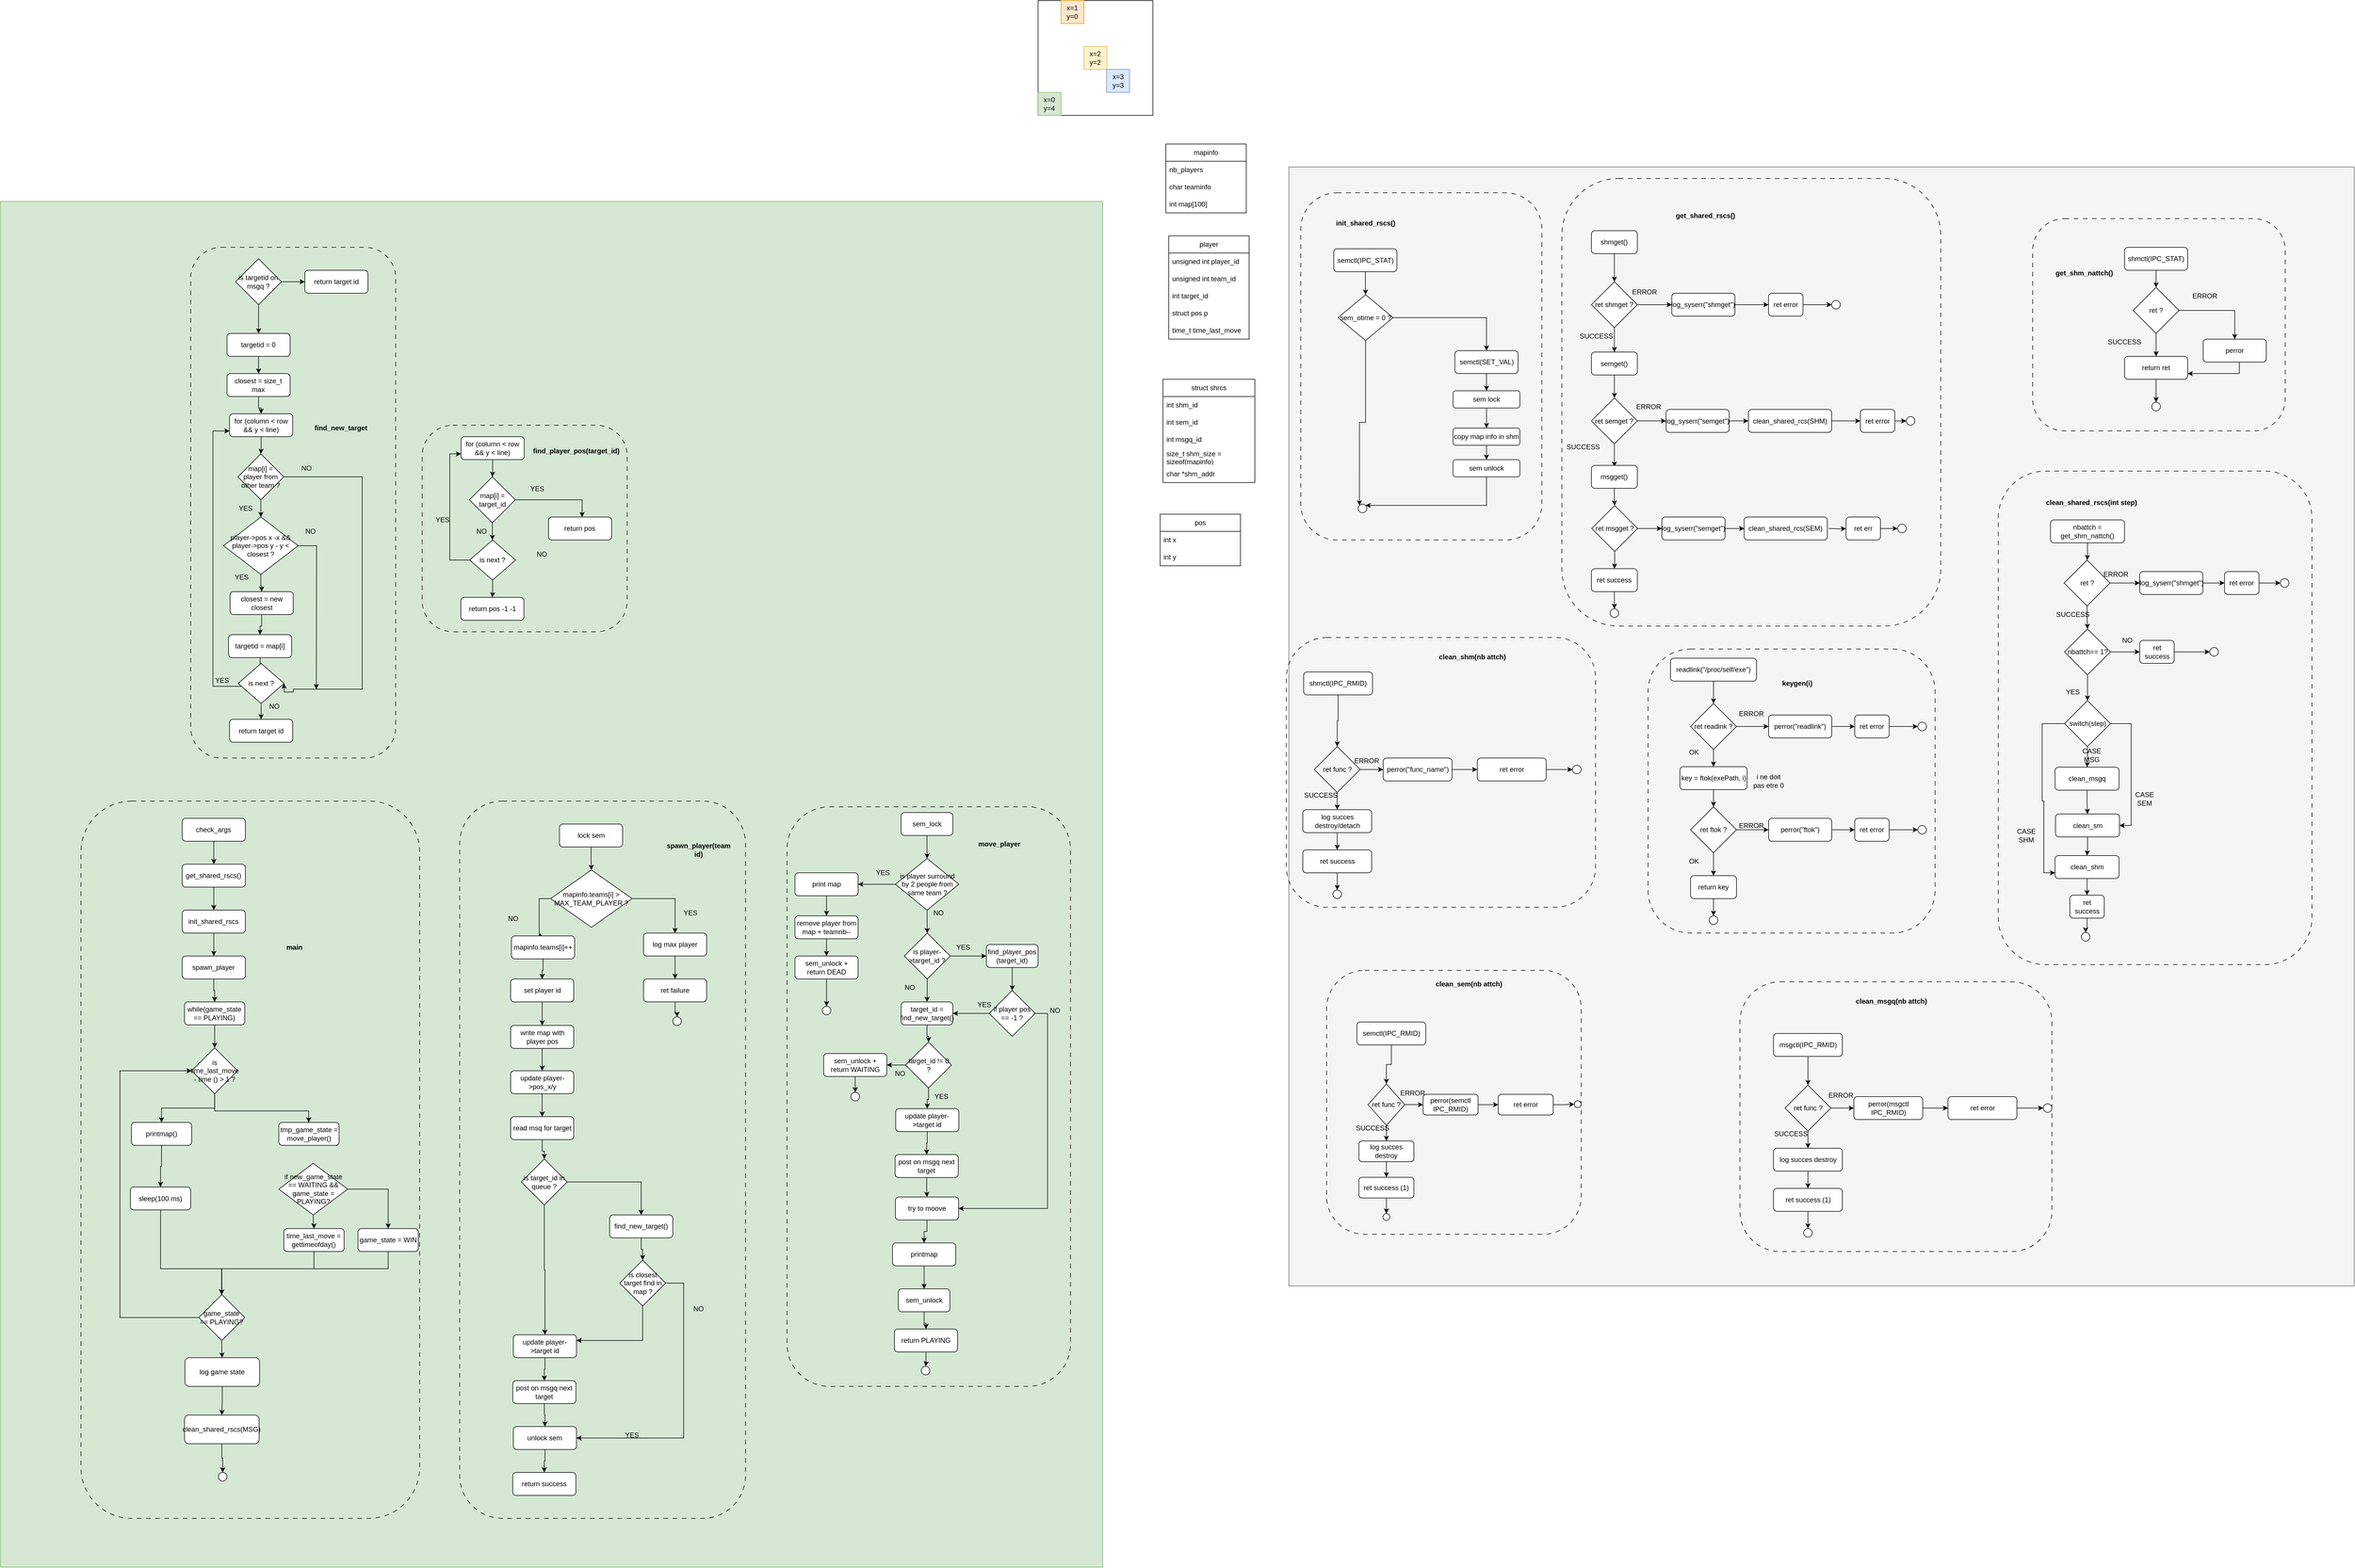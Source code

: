 <mxfile version="20.8.23" type="github">
  <diagram id="C5RBs43oDa-KdzZeNtuy" name="Page-1">
    <mxGraphModel dx="6629" dy="3425" grid="1" gridSize="10" guides="1" tooltips="1" connect="1" arrows="1" fold="1" page="1" pageScale="1" pageWidth="827" pageHeight="1169" math="0" shadow="0">
      <root>
        <mxCell id="WIyWlLk6GJQsqaUBKTNV-0" />
        <mxCell id="WIyWlLk6GJQsqaUBKTNV-1" parent="WIyWlLk6GJQsqaUBKTNV-0" />
        <mxCell id="6zIIAAEkQ7EIbpgCOGtm-402" value="" style="rounded=0;whiteSpace=wrap;html=1;fillColor=#d5e8d4;strokeColor=#82b366;" vertex="1" parent="WIyWlLk6GJQsqaUBKTNV-1">
          <mxGeometry x="-2210" y="-390" width="1920" height="2380" as="geometry" />
        </mxCell>
        <mxCell id="6zIIAAEkQ7EIbpgCOGtm-401" value="" style="rounded=0;whiteSpace=wrap;html=1;fillColor=#f5f5f5;fontColor=#333333;strokeColor=#666666;" vertex="1" parent="WIyWlLk6GJQsqaUBKTNV-1">
          <mxGeometry x="34.25" y="-450" width="1855.75" height="1950" as="geometry" />
        </mxCell>
        <mxCell id="6zIIAAEkQ7EIbpgCOGtm-390" value="" style="rounded=1;whiteSpace=wrap;html=1;dashed=1;dashPattern=8 8;fillColor=none;" vertex="1" parent="WIyWlLk6GJQsqaUBKTNV-1">
          <mxGeometry x="-840.0" y="665" width="493.83" height="1010" as="geometry" />
        </mxCell>
        <mxCell id="6zIIAAEkQ7EIbpgCOGtm-287" value="" style="rounded=1;whiteSpace=wrap;html=1;dashed=1;dashPattern=8 8;fillColor=none;" vertex="1" parent="WIyWlLk6GJQsqaUBKTNV-1">
          <mxGeometry x="-1878.82" y="-310" width="357.08" height="890" as="geometry" />
        </mxCell>
        <mxCell id="6zIIAAEkQ7EIbpgCOGtm-310" value="" style="rounded=1;whiteSpace=wrap;html=1;dashed=1;dashPattern=8 8;fillColor=none;" vertex="1" parent="WIyWlLk6GJQsqaUBKTNV-1">
          <mxGeometry x="-1475.52" width="357.08" height="360" as="geometry" />
        </mxCell>
        <mxCell id="6zIIAAEkQ7EIbpgCOGtm-249" value="" style="rounded=1;whiteSpace=wrap;html=1;dashed=1;dashPattern=8 8;fillColor=none;" vertex="1" parent="WIyWlLk6GJQsqaUBKTNV-1">
          <mxGeometry x="-1410.18" y="655" width="497.93" height="1250" as="geometry" />
        </mxCell>
        <mxCell id="6zIIAAEkQ7EIbpgCOGtm-159" value="" style="rounded=1;whiteSpace=wrap;html=1;dashed=1;dashPattern=8 8;fillColor=none;" vertex="1" parent="WIyWlLk6GJQsqaUBKTNV-1">
          <mxGeometry x="-2070" y="655" width="590" height="1250" as="geometry" />
        </mxCell>
        <mxCell id="6zIIAAEkQ7EIbpgCOGtm-105" value="" style="rounded=1;whiteSpace=wrap;html=1;dashed=1;dashPattern=8 8;fillColor=none;" vertex="1" parent="WIyWlLk6GJQsqaUBKTNV-1">
          <mxGeometry x="55" y="-405" width="420" height="605" as="geometry" />
        </mxCell>
        <mxCell id="6zIIAAEkQ7EIbpgCOGtm-97" value="" style="rounded=1;whiteSpace=wrap;html=1;dashed=1;dashPattern=8 8;fillColor=none;" vertex="1" parent="WIyWlLk6GJQsqaUBKTNV-1">
          <mxGeometry x="1270" y="80" width="546.5" height="860" as="geometry" />
        </mxCell>
        <mxCell id="erDt9PumL7C5PBTXCDJ7-194" value="" style="rounded=1;whiteSpace=wrap;html=1;dashed=1;dashPattern=8 8;fillColor=none;" parent="WIyWlLk6GJQsqaUBKTNV-1" vertex="1">
          <mxGeometry x="509.83" y="-430" width="660" height="780" as="geometry" />
        </mxCell>
        <mxCell id="erDt9PumL7C5PBTXCDJ7-108" value="" style="rounded=1;whiteSpace=wrap;html=1;fillColor=none;dashed=1;container=0;dashPattern=8 8;" parent="WIyWlLk6GJQsqaUBKTNV-1" vertex="1">
          <mxGeometry x="30" y="370" width="538.5" height="470" as="geometry">
            <mxRectangle x="-760" y="1670" width="50" height="40" as="alternateBounds" />
          </mxGeometry>
        </mxCell>
        <mxCell id="erDt9PumL7C5PBTXCDJ7-33" value="get_shared_rscs()" style="text;strokeColor=none;align=center;fillColor=none;html=1;verticalAlign=middle;whiteSpace=wrap;rounded=0;fontStyle=1" parent="WIyWlLk6GJQsqaUBKTNV-1" vertex="1">
          <mxGeometry x="729.83" y="-380" width="60" height="30" as="geometry" />
        </mxCell>
        <mxCell id="erDt9PumL7C5PBTXCDJ7-39" style="edgeStyle=orthogonalEdgeStyle;rounded=0;orthogonalLoop=1;jettySize=auto;html=1;entryX=0.5;entryY=0;entryDx=0;entryDy=0;" parent="WIyWlLk6GJQsqaUBKTNV-1" source="erDt9PumL7C5PBTXCDJ7-34" target="erDt9PumL7C5PBTXCDJ7-37" edge="1">
          <mxGeometry relative="1" as="geometry" />
        </mxCell>
        <mxCell id="erDt9PumL7C5PBTXCDJ7-34" value="semget()" style="rounded=1;whiteSpace=wrap;html=1;" parent="WIyWlLk6GJQsqaUBKTNV-1" vertex="1">
          <mxGeometry x="561.33" y="-127.5" width="80" height="40" as="geometry" />
        </mxCell>
        <mxCell id="erDt9PumL7C5PBTXCDJ7-38" style="edgeStyle=orthogonalEdgeStyle;rounded=0;orthogonalLoop=1;jettySize=auto;html=1;entryX=0.5;entryY=0;entryDx=0;entryDy=0;" parent="WIyWlLk6GJQsqaUBKTNV-1" source="erDt9PumL7C5PBTXCDJ7-35" target="erDt9PumL7C5PBTXCDJ7-36" edge="1">
          <mxGeometry relative="1" as="geometry" />
        </mxCell>
        <mxCell id="erDt9PumL7C5PBTXCDJ7-35" value="shmget()" style="rounded=1;whiteSpace=wrap;html=1;" parent="WIyWlLk6GJQsqaUBKTNV-1" vertex="1">
          <mxGeometry x="561.33" y="-339" width="80" height="40" as="geometry" />
        </mxCell>
        <mxCell id="erDt9PumL7C5PBTXCDJ7-45" style="edgeStyle=orthogonalEdgeStyle;rounded=0;orthogonalLoop=1;jettySize=auto;html=1;" parent="WIyWlLk6GJQsqaUBKTNV-1" source="erDt9PumL7C5PBTXCDJ7-36" target="erDt9PumL7C5PBTXCDJ7-41" edge="1">
          <mxGeometry relative="1" as="geometry" />
        </mxCell>
        <mxCell id="erDt9PumL7C5PBTXCDJ7-172" style="edgeStyle=orthogonalEdgeStyle;rounded=0;orthogonalLoop=1;jettySize=auto;html=1;" parent="WIyWlLk6GJQsqaUBKTNV-1" source="erDt9PumL7C5PBTXCDJ7-36" target="erDt9PumL7C5PBTXCDJ7-34" edge="1">
          <mxGeometry relative="1" as="geometry" />
        </mxCell>
        <mxCell id="erDt9PumL7C5PBTXCDJ7-36" value="ret shmget ?" style="rhombus;whiteSpace=wrap;html=1;" parent="WIyWlLk6GJQsqaUBKTNV-1" vertex="1">
          <mxGeometry x="561.33" y="-250" width="80" height="80" as="geometry" />
        </mxCell>
        <mxCell id="erDt9PumL7C5PBTXCDJ7-51" style="edgeStyle=orthogonalEdgeStyle;rounded=0;orthogonalLoop=1;jettySize=auto;html=1;" parent="WIyWlLk6GJQsqaUBKTNV-1" source="erDt9PumL7C5PBTXCDJ7-37" target="erDt9PumL7C5PBTXCDJ7-47" edge="1">
          <mxGeometry relative="1" as="geometry" />
        </mxCell>
        <mxCell id="erDt9PumL7C5PBTXCDJ7-176" style="edgeStyle=orthogonalEdgeStyle;rounded=0;orthogonalLoop=1;jettySize=auto;html=1;" parent="WIyWlLk6GJQsqaUBKTNV-1" source="erDt9PumL7C5PBTXCDJ7-37" edge="1">
          <mxGeometry relative="1" as="geometry">
            <mxPoint x="601.33" y="72.5" as="targetPoint" />
          </mxGeometry>
        </mxCell>
        <mxCell id="erDt9PumL7C5PBTXCDJ7-37" value="ret semget ?" style="rhombus;whiteSpace=wrap;html=1;" parent="WIyWlLk6GJQsqaUBKTNV-1" vertex="1">
          <mxGeometry x="561.33" y="-47.5" width="80" height="80" as="geometry" />
        </mxCell>
        <mxCell id="erDt9PumL7C5PBTXCDJ7-40" style="edgeStyle=orthogonalEdgeStyle;rounded=0;orthogonalLoop=1;jettySize=auto;html=1;" parent="WIyWlLk6GJQsqaUBKTNV-1" source="erDt9PumL7C5PBTXCDJ7-41" target="erDt9PumL7C5PBTXCDJ7-43" edge="1">
          <mxGeometry relative="1" as="geometry" />
        </mxCell>
        <mxCell id="erDt9PumL7C5PBTXCDJ7-41" value="log_syserr(&quot;shmget&quot;)" style="rounded=1;whiteSpace=wrap;html=1;" parent="WIyWlLk6GJQsqaUBKTNV-1" vertex="1">
          <mxGeometry x="701.33" y="-230" width="110" height="40" as="geometry" />
        </mxCell>
        <mxCell id="erDt9PumL7C5PBTXCDJ7-42" style="edgeStyle=orthogonalEdgeStyle;rounded=0;orthogonalLoop=1;jettySize=auto;html=1;entryX=0;entryY=0.5;entryDx=0;entryDy=0;" parent="WIyWlLk6GJQsqaUBKTNV-1" source="erDt9PumL7C5PBTXCDJ7-43" target="erDt9PumL7C5PBTXCDJ7-44" edge="1">
          <mxGeometry relative="1" as="geometry" />
        </mxCell>
        <mxCell id="erDt9PumL7C5PBTXCDJ7-43" value="ret error" style="rounded=1;whiteSpace=wrap;html=1;" parent="WIyWlLk6GJQsqaUBKTNV-1" vertex="1">
          <mxGeometry x="869.83" y="-230" width="60" height="40" as="geometry" />
        </mxCell>
        <mxCell id="erDt9PumL7C5PBTXCDJ7-44" value="" style="ellipse;whiteSpace=wrap;html=1;aspect=fixed;" parent="WIyWlLk6GJQsqaUBKTNV-1" vertex="1">
          <mxGeometry x="979.83" y="-217.5" width="15" height="15" as="geometry" />
        </mxCell>
        <mxCell id="erDt9PumL7C5PBTXCDJ7-169" style="edgeStyle=orthogonalEdgeStyle;rounded=0;orthogonalLoop=1;jettySize=auto;html=1;entryX=0;entryY=0.5;entryDx=0;entryDy=0;" parent="WIyWlLk6GJQsqaUBKTNV-1" source="erDt9PumL7C5PBTXCDJ7-47" target="erDt9PumL7C5PBTXCDJ7-167" edge="1">
          <mxGeometry relative="1" as="geometry" />
        </mxCell>
        <mxCell id="erDt9PumL7C5PBTXCDJ7-47" value="log_syserr(&quot;semget&quot;)" style="rounded=1;whiteSpace=wrap;html=1;" parent="WIyWlLk6GJQsqaUBKTNV-1" vertex="1">
          <mxGeometry x="691.33" y="-27.5" width="110" height="40" as="geometry" />
        </mxCell>
        <mxCell id="erDt9PumL7C5PBTXCDJ7-48" style="edgeStyle=orthogonalEdgeStyle;rounded=0;orthogonalLoop=1;jettySize=auto;html=1;entryX=0;entryY=0.5;entryDx=0;entryDy=0;" parent="WIyWlLk6GJQsqaUBKTNV-1" source="erDt9PumL7C5PBTXCDJ7-49" target="erDt9PumL7C5PBTXCDJ7-50" edge="1">
          <mxGeometry relative="1" as="geometry" />
        </mxCell>
        <mxCell id="erDt9PumL7C5PBTXCDJ7-49" value="ret error" style="rounded=1;whiteSpace=wrap;html=1;" parent="WIyWlLk6GJQsqaUBKTNV-1" vertex="1">
          <mxGeometry x="1029.83" y="-27.5" width="60" height="40" as="geometry" />
        </mxCell>
        <mxCell id="erDt9PumL7C5PBTXCDJ7-50" value="" style="ellipse;whiteSpace=wrap;html=1;aspect=fixed;" parent="WIyWlLk6GJQsqaUBKTNV-1" vertex="1">
          <mxGeometry x="1109.83" y="-15" width="15" height="15" as="geometry" />
        </mxCell>
        <mxCell id="erDt9PumL7C5PBTXCDJ7-75" value="" style="group" parent="WIyWlLk6GJQsqaUBKTNV-1" vertex="1" connectable="0">
          <mxGeometry x="1330" y="-360" width="440" height="370" as="geometry" />
        </mxCell>
        <mxCell id="erDt9PumL7C5PBTXCDJ7-74" value="" style="rounded=1;whiteSpace=wrap;html=1;dashed=1;dashPattern=8 8;fillColor=none;" parent="erDt9PumL7C5PBTXCDJ7-75" vertex="1">
          <mxGeometry width="440" height="370" as="geometry" />
        </mxCell>
        <mxCell id="erDt9PumL7C5PBTXCDJ7-53" value="shmctl(IPC_STAT)" style="rounded=1;whiteSpace=wrap;html=1;" parent="erDt9PumL7C5PBTXCDJ7-75" vertex="1">
          <mxGeometry x="160" y="50" width="110" height="40" as="geometry" />
        </mxCell>
        <mxCell id="erDt9PumL7C5PBTXCDJ7-54" value="ret ?" style="rhombus;whiteSpace=wrap;html=1;" parent="erDt9PumL7C5PBTXCDJ7-75" vertex="1">
          <mxGeometry x="175" y="120" width="80" height="80" as="geometry" />
        </mxCell>
        <mxCell id="erDt9PumL7C5PBTXCDJ7-61" style="edgeStyle=orthogonalEdgeStyle;rounded=0;orthogonalLoop=1;jettySize=auto;html=1;" parent="erDt9PumL7C5PBTXCDJ7-75" source="erDt9PumL7C5PBTXCDJ7-53" target="erDt9PumL7C5PBTXCDJ7-54" edge="1">
          <mxGeometry relative="1" as="geometry" />
        </mxCell>
        <mxCell id="erDt9PumL7C5PBTXCDJ7-56" value="perror" style="rounded=1;whiteSpace=wrap;html=1;" parent="erDt9PumL7C5PBTXCDJ7-75" vertex="1">
          <mxGeometry x="297" y="210" width="110" height="40" as="geometry" />
        </mxCell>
        <mxCell id="erDt9PumL7C5PBTXCDJ7-60" style="edgeStyle=orthogonalEdgeStyle;rounded=0;orthogonalLoop=1;jettySize=auto;html=1;" parent="erDt9PumL7C5PBTXCDJ7-75" source="erDt9PumL7C5PBTXCDJ7-54" target="erDt9PumL7C5PBTXCDJ7-56" edge="1">
          <mxGeometry relative="1" as="geometry" />
        </mxCell>
        <mxCell id="erDt9PumL7C5PBTXCDJ7-65" value="return ret" style="rounded=1;whiteSpace=wrap;html=1;" parent="erDt9PumL7C5PBTXCDJ7-75" vertex="1">
          <mxGeometry x="160" y="240" width="110" height="40" as="geometry" />
        </mxCell>
        <mxCell id="erDt9PumL7C5PBTXCDJ7-69" style="edgeStyle=orthogonalEdgeStyle;rounded=0;orthogonalLoop=1;jettySize=auto;html=1;" parent="erDt9PumL7C5PBTXCDJ7-75" source="erDt9PumL7C5PBTXCDJ7-54" target="erDt9PumL7C5PBTXCDJ7-65" edge="1">
          <mxGeometry relative="1" as="geometry" />
        </mxCell>
        <mxCell id="erDt9PumL7C5PBTXCDJ7-70" style="edgeStyle=orthogonalEdgeStyle;rounded=0;orthogonalLoop=1;jettySize=auto;html=1;entryX=1;entryY=0.75;entryDx=0;entryDy=0;" parent="erDt9PumL7C5PBTXCDJ7-75" source="erDt9PumL7C5PBTXCDJ7-56" target="erDt9PumL7C5PBTXCDJ7-65" edge="1">
          <mxGeometry relative="1" as="geometry">
            <Array as="points">
              <mxPoint x="360" y="270" />
            </Array>
          </mxGeometry>
        </mxCell>
        <mxCell id="erDt9PumL7C5PBTXCDJ7-66" value="" style="ellipse;whiteSpace=wrap;html=1;aspect=fixed;" parent="erDt9PumL7C5PBTXCDJ7-75" vertex="1">
          <mxGeometry x="207.5" y="320" width="15" height="15" as="geometry" />
        </mxCell>
        <mxCell id="erDt9PumL7C5PBTXCDJ7-68" style="edgeStyle=orthogonalEdgeStyle;rounded=0;orthogonalLoop=1;jettySize=auto;html=1;entryX=0.5;entryY=0;entryDx=0;entryDy=0;" parent="erDt9PumL7C5PBTXCDJ7-75" source="erDt9PumL7C5PBTXCDJ7-65" target="erDt9PumL7C5PBTXCDJ7-66" edge="1">
          <mxGeometry relative="1" as="geometry" />
        </mxCell>
        <mxCell id="erDt9PumL7C5PBTXCDJ7-71" value="ERROR" style="text;strokeColor=none;align=center;fillColor=none;html=1;verticalAlign=middle;whiteSpace=wrap;rounded=0;" parent="erDt9PumL7C5PBTXCDJ7-75" vertex="1">
          <mxGeometry x="270" y="120" width="60" height="30" as="geometry" />
        </mxCell>
        <mxCell id="erDt9PumL7C5PBTXCDJ7-72" value="SUCCESS" style="text;strokeColor=none;align=center;fillColor=none;html=1;verticalAlign=middle;whiteSpace=wrap;rounded=0;" parent="erDt9PumL7C5PBTXCDJ7-75" vertex="1">
          <mxGeometry x="130" y="200" width="60" height="30" as="geometry" />
        </mxCell>
        <mxCell id="erDt9PumL7C5PBTXCDJ7-73" value="get_shm_nattch()" style="text;strokeColor=none;align=center;fillColor=none;html=1;verticalAlign=middle;whiteSpace=wrap;rounded=0;fontStyle=1" parent="erDt9PumL7C5PBTXCDJ7-75" vertex="1">
          <mxGeometry x="60" y="80" width="60" height="30" as="geometry" />
        </mxCell>
        <mxCell id="erDt9PumL7C5PBTXCDJ7-52" value="clean_shm(nb attch)" style="text;strokeColor=none;align=center;fillColor=none;html=1;verticalAlign=middle;whiteSpace=wrap;rounded=0;fontStyle=1" parent="WIyWlLk6GJQsqaUBKTNV-1" vertex="1">
          <mxGeometry x="278.5" y="389" width="150" height="30" as="geometry" />
        </mxCell>
        <mxCell id="erDt9PumL7C5PBTXCDJ7-76" value="shmctl(IPC_RMID)" style="rounded=1;whiteSpace=wrap;html=1;" parent="WIyWlLk6GJQsqaUBKTNV-1" vertex="1">
          <mxGeometry x="60" y="430" width="120" height="40" as="geometry" />
        </mxCell>
        <mxCell id="erDt9PumL7C5PBTXCDJ7-86" value="ret func ?" style="rhombus;whiteSpace=wrap;html=1;fillColor=none;" parent="WIyWlLk6GJQsqaUBKTNV-1" vertex="1">
          <mxGeometry x="78.5" y="560" width="80" height="80" as="geometry" />
        </mxCell>
        <mxCell id="erDt9PumL7C5PBTXCDJ7-88" style="edgeStyle=orthogonalEdgeStyle;rounded=0;orthogonalLoop=1;jettySize=auto;html=1;" parent="WIyWlLk6GJQsqaUBKTNV-1" source="erDt9PumL7C5PBTXCDJ7-76" target="erDt9PumL7C5PBTXCDJ7-86" edge="1">
          <mxGeometry relative="1" as="geometry" />
        </mxCell>
        <mxCell id="erDt9PumL7C5PBTXCDJ7-90" value="perror(&quot;func_name&quot;)" style="rounded=1;whiteSpace=wrap;html=1;" parent="WIyWlLk6GJQsqaUBKTNV-1" vertex="1">
          <mxGeometry x="198.5" y="580" width="120" height="40" as="geometry" />
        </mxCell>
        <mxCell id="erDt9PumL7C5PBTXCDJ7-91" style="edgeStyle=orthogonalEdgeStyle;rounded=0;orthogonalLoop=1;jettySize=auto;html=1;" parent="WIyWlLk6GJQsqaUBKTNV-1" source="erDt9PumL7C5PBTXCDJ7-86" target="erDt9PumL7C5PBTXCDJ7-90" edge="1">
          <mxGeometry relative="1" as="geometry" />
        </mxCell>
        <mxCell id="erDt9PumL7C5PBTXCDJ7-93" value="ret error" style="rounded=1;whiteSpace=wrap;html=1;" parent="WIyWlLk6GJQsqaUBKTNV-1" vertex="1">
          <mxGeometry x="362.5" y="580" width="120" height="40" as="geometry" />
        </mxCell>
        <mxCell id="erDt9PumL7C5PBTXCDJ7-94" style="edgeStyle=orthogonalEdgeStyle;rounded=0;orthogonalLoop=1;jettySize=auto;html=1;" parent="WIyWlLk6GJQsqaUBKTNV-1" source="erDt9PumL7C5PBTXCDJ7-90" target="erDt9PumL7C5PBTXCDJ7-93" edge="1">
          <mxGeometry relative="1" as="geometry" />
        </mxCell>
        <mxCell id="erDt9PumL7C5PBTXCDJ7-95" value="" style="ellipse;whiteSpace=wrap;html=1;aspect=fixed;" parent="WIyWlLk6GJQsqaUBKTNV-1" vertex="1">
          <mxGeometry x="528.5" y="592.5" width="15" height="15" as="geometry" />
        </mxCell>
        <mxCell id="erDt9PumL7C5PBTXCDJ7-99" style="edgeStyle=orthogonalEdgeStyle;rounded=0;orthogonalLoop=1;jettySize=auto;html=1;entryX=0;entryY=0.5;entryDx=0;entryDy=0;" parent="WIyWlLk6GJQsqaUBKTNV-1" source="erDt9PumL7C5PBTXCDJ7-93" target="erDt9PumL7C5PBTXCDJ7-95" edge="1">
          <mxGeometry relative="1" as="geometry" />
        </mxCell>
        <mxCell id="erDt9PumL7C5PBTXCDJ7-100" value="log succes destroy/detach" style="rounded=1;whiteSpace=wrap;html=1;" parent="WIyWlLk6GJQsqaUBKTNV-1" vertex="1">
          <mxGeometry x="58.5" y="670" width="120" height="40" as="geometry" />
        </mxCell>
        <mxCell id="erDt9PumL7C5PBTXCDJ7-101" style="edgeStyle=orthogonalEdgeStyle;rounded=0;orthogonalLoop=1;jettySize=auto;html=1;" parent="WIyWlLk6GJQsqaUBKTNV-1" source="erDt9PumL7C5PBTXCDJ7-86" target="erDt9PumL7C5PBTXCDJ7-100" edge="1">
          <mxGeometry relative="1" as="geometry" />
        </mxCell>
        <mxCell id="erDt9PumL7C5PBTXCDJ7-102" value="ret success" style="rounded=1;whiteSpace=wrap;html=1;" parent="WIyWlLk6GJQsqaUBKTNV-1" vertex="1">
          <mxGeometry x="58.5" y="740" width="120" height="40" as="geometry" />
        </mxCell>
        <mxCell id="erDt9PumL7C5PBTXCDJ7-103" style="edgeStyle=orthogonalEdgeStyle;rounded=0;orthogonalLoop=1;jettySize=auto;html=1;" parent="WIyWlLk6GJQsqaUBKTNV-1" source="erDt9PumL7C5PBTXCDJ7-100" target="erDt9PumL7C5PBTXCDJ7-102" edge="1">
          <mxGeometry relative="1" as="geometry" />
        </mxCell>
        <mxCell id="erDt9PumL7C5PBTXCDJ7-104" value="" style="ellipse;whiteSpace=wrap;html=1;aspect=fixed;" parent="WIyWlLk6GJQsqaUBKTNV-1" vertex="1">
          <mxGeometry x="111" y="810" width="15" height="15" as="geometry" />
        </mxCell>
        <mxCell id="erDt9PumL7C5PBTXCDJ7-107" style="edgeStyle=orthogonalEdgeStyle;rounded=0;orthogonalLoop=1;jettySize=auto;html=1;entryX=0.5;entryY=0;entryDx=0;entryDy=0;" parent="WIyWlLk6GJQsqaUBKTNV-1" source="erDt9PumL7C5PBTXCDJ7-102" target="erDt9PumL7C5PBTXCDJ7-104" edge="1">
          <mxGeometry relative="1" as="geometry" />
        </mxCell>
        <mxCell id="erDt9PumL7C5PBTXCDJ7-111" value="" style="rounded=1;whiteSpace=wrap;html=1;fillColor=none;dashed=1;container=0;dashPattern=8 8;" parent="WIyWlLk6GJQsqaUBKTNV-1" vertex="1">
          <mxGeometry x="100" y="950" width="443.5" height="460" as="geometry">
            <mxRectangle x="-760" y="1670" width="50" height="40" as="alternateBounds" />
          </mxGeometry>
        </mxCell>
        <mxCell id="erDt9PumL7C5PBTXCDJ7-112" value="clean_sem(nb attch)" style="text;strokeColor=none;align=center;fillColor=none;html=1;verticalAlign=middle;whiteSpace=wrap;rounded=0;fontStyle=1" parent="WIyWlLk6GJQsqaUBKTNV-1" vertex="1">
          <mxGeometry x="272.75" y="959" width="150" height="30" as="geometry" />
        </mxCell>
        <mxCell id="erDt9PumL7C5PBTXCDJ7-113" value="semctl(IPC_RMID)" style="rounded=1;whiteSpace=wrap;html=1;" parent="WIyWlLk6GJQsqaUBKTNV-1" vertex="1">
          <mxGeometry x="152.75" y="1040" width="120" height="40" as="geometry" />
        </mxCell>
        <mxCell id="erDt9PumL7C5PBTXCDJ7-119" style="edgeStyle=orthogonalEdgeStyle;rounded=0;orthogonalLoop=1;jettySize=auto;html=1;" parent="WIyWlLk6GJQsqaUBKTNV-1" source="erDt9PumL7C5PBTXCDJ7-113" target="erDt9PumL7C5PBTXCDJ7-118" edge="1">
          <mxGeometry relative="1" as="geometry" />
        </mxCell>
        <mxCell id="6zIIAAEkQ7EIbpgCOGtm-114" style="edgeStyle=orthogonalEdgeStyle;rounded=0;orthogonalLoop=1;jettySize=auto;html=1;" edge="1" parent="WIyWlLk6GJQsqaUBKTNV-1" source="erDt9PumL7C5PBTXCDJ7-135" target="6zIIAAEkQ7EIbpgCOGtm-110">
          <mxGeometry relative="1" as="geometry" />
        </mxCell>
        <mxCell id="erDt9PumL7C5PBTXCDJ7-135" value="semctl(IPC_STAT)" style="rounded=1;whiteSpace=wrap;html=1;" parent="WIyWlLk6GJQsqaUBKTNV-1" vertex="1">
          <mxGeometry x="112.5" y="-307.5" width="110" height="40" as="geometry" />
        </mxCell>
        <mxCell id="erDt9PumL7C5PBTXCDJ7-166" value="" style="group" parent="WIyWlLk6GJQsqaUBKTNV-1" vertex="1" connectable="0">
          <mxGeometry x="660" y="390" width="500" height="495" as="geometry" />
        </mxCell>
        <mxCell id="erDt9PumL7C5PBTXCDJ7-164" value="" style="rounded=1;whiteSpace=wrap;html=1;fillColor=none;dashed=1;dashPattern=8 8;" parent="erDt9PumL7C5PBTXCDJ7-166" vertex="1">
          <mxGeometry width="500" height="495" as="geometry" />
        </mxCell>
        <mxCell id="erDt9PumL7C5PBTXCDJ7-0" value="readlink(&quot;/proc/self/exe&quot;)" style="rounded=1;whiteSpace=wrap;html=1;" parent="erDt9PumL7C5PBTXCDJ7-166" vertex="1">
          <mxGeometry x="39" y="16" width="150" height="40" as="geometry" />
        </mxCell>
        <mxCell id="erDt9PumL7C5PBTXCDJ7-1" value="ret readink ?" style="rhombus;whiteSpace=wrap;html=1;" parent="erDt9PumL7C5PBTXCDJ7-166" vertex="1">
          <mxGeometry x="74" y="95" width="80" height="80" as="geometry" />
        </mxCell>
        <mxCell id="erDt9PumL7C5PBTXCDJ7-8" style="edgeStyle=orthogonalEdgeStyle;rounded=0;orthogonalLoop=1;jettySize=auto;html=1;" parent="erDt9PumL7C5PBTXCDJ7-166" source="erDt9PumL7C5PBTXCDJ7-0" target="erDt9PumL7C5PBTXCDJ7-1" edge="1">
          <mxGeometry relative="1" as="geometry" />
        </mxCell>
        <mxCell id="erDt9PumL7C5PBTXCDJ7-2" value="perror(&quot;readlink&quot;)" style="rounded=1;whiteSpace=wrap;html=1;" parent="erDt9PumL7C5PBTXCDJ7-166" vertex="1">
          <mxGeometry x="210" y="115" width="110" height="40" as="geometry" />
        </mxCell>
        <mxCell id="erDt9PumL7C5PBTXCDJ7-7" style="edgeStyle=orthogonalEdgeStyle;rounded=0;orthogonalLoop=1;jettySize=auto;html=1;" parent="erDt9PumL7C5PBTXCDJ7-166" source="erDt9PumL7C5PBTXCDJ7-1" target="erDt9PumL7C5PBTXCDJ7-2" edge="1">
          <mxGeometry relative="1" as="geometry" />
        </mxCell>
        <mxCell id="erDt9PumL7C5PBTXCDJ7-3" value="ret error" style="rounded=1;whiteSpace=wrap;html=1;" parent="erDt9PumL7C5PBTXCDJ7-166" vertex="1">
          <mxGeometry x="360" y="115" width="60" height="40" as="geometry" />
        </mxCell>
        <mxCell id="erDt9PumL7C5PBTXCDJ7-6" style="edgeStyle=orthogonalEdgeStyle;rounded=0;orthogonalLoop=1;jettySize=auto;html=1;" parent="erDt9PumL7C5PBTXCDJ7-166" source="erDt9PumL7C5PBTXCDJ7-2" target="erDt9PumL7C5PBTXCDJ7-3" edge="1">
          <mxGeometry relative="1" as="geometry" />
        </mxCell>
        <mxCell id="erDt9PumL7C5PBTXCDJ7-4" value="" style="ellipse;whiteSpace=wrap;html=1;aspect=fixed;" parent="erDt9PumL7C5PBTXCDJ7-166" vertex="1">
          <mxGeometry x="470" y="127.5" width="15" height="15" as="geometry" />
        </mxCell>
        <mxCell id="erDt9PumL7C5PBTXCDJ7-5" style="edgeStyle=orthogonalEdgeStyle;rounded=0;orthogonalLoop=1;jettySize=auto;html=1;entryX=0;entryY=0.5;entryDx=0;entryDy=0;" parent="erDt9PumL7C5PBTXCDJ7-166" source="erDt9PumL7C5PBTXCDJ7-3" target="erDt9PumL7C5PBTXCDJ7-4" edge="1">
          <mxGeometry relative="1" as="geometry" />
        </mxCell>
        <mxCell id="erDt9PumL7C5PBTXCDJ7-9" value="key = ftok(exePath, i)" style="rounded=1;whiteSpace=wrap;html=1;" parent="erDt9PumL7C5PBTXCDJ7-166" vertex="1">
          <mxGeometry x="55.5" y="205" width="117" height="40" as="geometry" />
        </mxCell>
        <mxCell id="erDt9PumL7C5PBTXCDJ7-10" style="edgeStyle=orthogonalEdgeStyle;rounded=0;orthogonalLoop=1;jettySize=auto;html=1;" parent="erDt9PumL7C5PBTXCDJ7-166" source="erDt9PumL7C5PBTXCDJ7-1" target="erDt9PumL7C5PBTXCDJ7-9" edge="1">
          <mxGeometry relative="1" as="geometry" />
        </mxCell>
        <mxCell id="erDt9PumL7C5PBTXCDJ7-12" value="perror(&quot;ftok&quot;)" style="rounded=1;whiteSpace=wrap;html=1;" parent="erDt9PumL7C5PBTXCDJ7-166" vertex="1">
          <mxGeometry x="210" y="295" width="110" height="40" as="geometry" />
        </mxCell>
        <mxCell id="erDt9PumL7C5PBTXCDJ7-14" value="ret error" style="rounded=1;whiteSpace=wrap;html=1;" parent="erDt9PumL7C5PBTXCDJ7-166" vertex="1">
          <mxGeometry x="360" y="295" width="60" height="40" as="geometry" />
        </mxCell>
        <mxCell id="erDt9PumL7C5PBTXCDJ7-11" style="edgeStyle=orthogonalEdgeStyle;rounded=0;orthogonalLoop=1;jettySize=auto;html=1;" parent="erDt9PumL7C5PBTXCDJ7-166" source="erDt9PumL7C5PBTXCDJ7-12" target="erDt9PumL7C5PBTXCDJ7-14" edge="1">
          <mxGeometry relative="1" as="geometry" />
        </mxCell>
        <mxCell id="erDt9PumL7C5PBTXCDJ7-15" value="" style="ellipse;whiteSpace=wrap;html=1;aspect=fixed;" parent="erDt9PumL7C5PBTXCDJ7-166" vertex="1">
          <mxGeometry x="470" y="307.5" width="15" height="15" as="geometry" />
        </mxCell>
        <mxCell id="erDt9PumL7C5PBTXCDJ7-13" style="edgeStyle=orthogonalEdgeStyle;rounded=0;orthogonalLoop=1;jettySize=auto;html=1;entryX=0;entryY=0.5;entryDx=0;entryDy=0;" parent="erDt9PumL7C5PBTXCDJ7-166" source="erDt9PumL7C5PBTXCDJ7-14" target="erDt9PumL7C5PBTXCDJ7-15" edge="1">
          <mxGeometry relative="1" as="geometry" />
        </mxCell>
        <mxCell id="erDt9PumL7C5PBTXCDJ7-17" value="return key" style="rounded=1;whiteSpace=wrap;html=1;" parent="erDt9PumL7C5PBTXCDJ7-166" vertex="1">
          <mxGeometry x="74" y="395" width="80" height="40" as="geometry" />
        </mxCell>
        <mxCell id="erDt9PumL7C5PBTXCDJ7-20" style="edgeStyle=orthogonalEdgeStyle;rounded=0;orthogonalLoop=1;jettySize=auto;html=1;" parent="erDt9PumL7C5PBTXCDJ7-166" source="erDt9PumL7C5PBTXCDJ7-18" target="erDt9PumL7C5PBTXCDJ7-12" edge="1">
          <mxGeometry relative="1" as="geometry" />
        </mxCell>
        <mxCell id="erDt9PumL7C5PBTXCDJ7-21" style="edgeStyle=orthogonalEdgeStyle;rounded=0;orthogonalLoop=1;jettySize=auto;html=1;entryX=0.5;entryY=0;entryDx=0;entryDy=0;" parent="erDt9PumL7C5PBTXCDJ7-166" source="erDt9PumL7C5PBTXCDJ7-18" target="erDt9PumL7C5PBTXCDJ7-17" edge="1">
          <mxGeometry relative="1" as="geometry" />
        </mxCell>
        <mxCell id="erDt9PumL7C5PBTXCDJ7-18" value="ret ftok ?" style="rhombus;whiteSpace=wrap;html=1;" parent="erDt9PumL7C5PBTXCDJ7-166" vertex="1">
          <mxGeometry x="74" y="275" width="80" height="80" as="geometry" />
        </mxCell>
        <mxCell id="erDt9PumL7C5PBTXCDJ7-19" style="edgeStyle=orthogonalEdgeStyle;rounded=0;orthogonalLoop=1;jettySize=auto;html=1;" parent="erDt9PumL7C5PBTXCDJ7-166" source="erDt9PumL7C5PBTXCDJ7-9" target="erDt9PumL7C5PBTXCDJ7-18" edge="1">
          <mxGeometry relative="1" as="geometry" />
        </mxCell>
        <mxCell id="erDt9PumL7C5PBTXCDJ7-22" value="ERROR" style="text;strokeColor=none;align=center;fillColor=none;html=1;verticalAlign=middle;whiteSpace=wrap;rounded=0;" parent="erDt9PumL7C5PBTXCDJ7-166" vertex="1">
          <mxGeometry x="150" y="97.5" width="60" height="30" as="geometry" />
        </mxCell>
        <mxCell id="erDt9PumL7C5PBTXCDJ7-23" value="ERROR" style="text;strokeColor=none;align=center;fillColor=none;html=1;verticalAlign=middle;whiteSpace=wrap;rounded=0;" parent="erDt9PumL7C5PBTXCDJ7-166" vertex="1">
          <mxGeometry x="150" y="292.5" width="60" height="30" as="geometry" />
        </mxCell>
        <mxCell id="erDt9PumL7C5PBTXCDJ7-25" value="OK" style="text;strokeColor=none;align=center;fillColor=none;html=1;verticalAlign=middle;whiteSpace=wrap;rounded=0;" parent="erDt9PumL7C5PBTXCDJ7-166" vertex="1">
          <mxGeometry x="50" y="355" width="60" height="30" as="geometry" />
        </mxCell>
        <mxCell id="erDt9PumL7C5PBTXCDJ7-27" value="OK" style="text;strokeColor=none;align=center;fillColor=none;html=1;verticalAlign=middle;whiteSpace=wrap;rounded=0;" parent="erDt9PumL7C5PBTXCDJ7-166" vertex="1">
          <mxGeometry x="50" y="165" width="60" height="30" as="geometry" />
        </mxCell>
        <mxCell id="erDt9PumL7C5PBTXCDJ7-28" value="" style="ellipse;whiteSpace=wrap;html=1;aspect=fixed;" parent="erDt9PumL7C5PBTXCDJ7-166" vertex="1">
          <mxGeometry x="106.5" y="465" width="15" height="15" as="geometry" />
        </mxCell>
        <mxCell id="erDt9PumL7C5PBTXCDJ7-31" style="edgeStyle=orthogonalEdgeStyle;rounded=0;orthogonalLoop=1;jettySize=auto;html=1;entryX=0.5;entryY=0;entryDx=0;entryDy=0;" parent="erDt9PumL7C5PBTXCDJ7-166" source="erDt9PumL7C5PBTXCDJ7-17" target="erDt9PumL7C5PBTXCDJ7-28" edge="1">
          <mxGeometry relative="1" as="geometry" />
        </mxCell>
        <mxCell id="erDt9PumL7C5PBTXCDJ7-32" value="keygen(i)" style="text;strokeColor=none;align=center;fillColor=none;html=1;verticalAlign=middle;whiteSpace=wrap;rounded=0;fontStyle=1" parent="erDt9PumL7C5PBTXCDJ7-166" vertex="1">
          <mxGeometry x="230" y="45" width="60" height="30" as="geometry" />
        </mxCell>
        <mxCell id="6zIIAAEkQ7EIbpgCOGtm-0" value="i ne doit pas etre 0" style="text;strokeColor=none;align=center;fillColor=none;html=1;verticalAlign=middle;whiteSpace=wrap;rounded=0;" vertex="1" parent="erDt9PumL7C5PBTXCDJ7-166">
          <mxGeometry x="180" y="215" width="60" height="30" as="geometry" />
        </mxCell>
        <mxCell id="6zIIAAEkQ7EIbpgCOGtm-108" style="edgeStyle=orthogonalEdgeStyle;rounded=0;orthogonalLoop=1;jettySize=auto;html=1;" edge="1" parent="WIyWlLk6GJQsqaUBKTNV-1" source="erDt9PumL7C5PBTXCDJ7-167" target="erDt9PumL7C5PBTXCDJ7-49">
          <mxGeometry relative="1" as="geometry" />
        </mxCell>
        <mxCell id="erDt9PumL7C5PBTXCDJ7-167" value="clean_shared_rcs(SHM)" style="rounded=1;whiteSpace=wrap;html=1;" parent="WIyWlLk6GJQsqaUBKTNV-1" vertex="1">
          <mxGeometry x="834.83" y="-27.5" width="145" height="40" as="geometry" />
        </mxCell>
        <mxCell id="erDt9PumL7C5PBTXCDJ7-173" value="SUCCESS" style="text;strokeColor=none;align=center;fillColor=none;html=1;verticalAlign=middle;whiteSpace=wrap;rounded=0;" parent="WIyWlLk6GJQsqaUBKTNV-1" vertex="1">
          <mxGeometry x="539.83" y="-170" width="60" height="30" as="geometry" />
        </mxCell>
        <mxCell id="erDt9PumL7C5PBTXCDJ7-174" value="ERROR" style="text;strokeColor=none;align=center;fillColor=none;html=1;verticalAlign=middle;whiteSpace=wrap;rounded=0;" parent="WIyWlLk6GJQsqaUBKTNV-1" vertex="1">
          <mxGeometry x="624.08" y="-247.5" width="60" height="30" as="geometry" />
        </mxCell>
        <mxCell id="erDt9PumL7C5PBTXCDJ7-175" value="ERROR" style="text;strokeColor=none;align=center;fillColor=none;html=1;verticalAlign=middle;whiteSpace=wrap;rounded=0;" parent="WIyWlLk6GJQsqaUBKTNV-1" vertex="1">
          <mxGeometry x="631.33" y="-47.5" width="60" height="30" as="geometry" />
        </mxCell>
        <mxCell id="erDt9PumL7C5PBTXCDJ7-177" value="SUCCESS" style="text;strokeColor=none;align=center;fillColor=none;html=1;verticalAlign=middle;whiteSpace=wrap;rounded=0;" parent="WIyWlLk6GJQsqaUBKTNV-1" vertex="1">
          <mxGeometry x="517.33" y="22.5" width="60" height="30" as="geometry" />
        </mxCell>
        <mxCell id="6zIIAAEkQ7EIbpgCOGtm-3" style="edgeStyle=orthogonalEdgeStyle;rounded=0;orthogonalLoop=1;jettySize=auto;html=1;" edge="1" parent="WIyWlLk6GJQsqaUBKTNV-1" source="6zIIAAEkQ7EIbpgCOGtm-1" target="6zIIAAEkQ7EIbpgCOGtm-2">
          <mxGeometry relative="1" as="geometry" />
        </mxCell>
        <mxCell id="6zIIAAEkQ7EIbpgCOGtm-1" value="msgget()" style="rounded=1;whiteSpace=wrap;html=1;" vertex="1" parent="WIyWlLk6GJQsqaUBKTNV-1">
          <mxGeometry x="561.33" y="70" width="80" height="40" as="geometry" />
        </mxCell>
        <mxCell id="6zIIAAEkQ7EIbpgCOGtm-19" style="edgeStyle=orthogonalEdgeStyle;rounded=0;orthogonalLoop=1;jettySize=auto;html=1;entryX=0;entryY=0.5;entryDx=0;entryDy=0;" edge="1" parent="WIyWlLk6GJQsqaUBKTNV-1" source="6zIIAAEkQ7EIbpgCOGtm-2" target="6zIIAAEkQ7EIbpgCOGtm-5">
          <mxGeometry relative="1" as="geometry" />
        </mxCell>
        <mxCell id="6zIIAAEkQ7EIbpgCOGtm-23" style="edgeStyle=orthogonalEdgeStyle;rounded=0;orthogonalLoop=1;jettySize=auto;html=1;" edge="1" parent="WIyWlLk6GJQsqaUBKTNV-1" source="6zIIAAEkQ7EIbpgCOGtm-2" target="6zIIAAEkQ7EIbpgCOGtm-21">
          <mxGeometry relative="1" as="geometry" />
        </mxCell>
        <mxCell id="6zIIAAEkQ7EIbpgCOGtm-2" value="ret msgget ?" style="rhombus;whiteSpace=wrap;html=1;" vertex="1" parent="WIyWlLk6GJQsqaUBKTNV-1">
          <mxGeometry x="561.83" y="140" width="80" height="80" as="geometry" />
        </mxCell>
        <mxCell id="6zIIAAEkQ7EIbpgCOGtm-4" style="edgeStyle=orthogonalEdgeStyle;rounded=0;orthogonalLoop=1;jettySize=auto;html=1;entryX=0;entryY=0.5;entryDx=0;entryDy=0;" edge="1" parent="WIyWlLk6GJQsqaUBKTNV-1" source="6zIIAAEkQ7EIbpgCOGtm-5">
          <mxGeometry relative="1" as="geometry">
            <mxPoint x="827.58" y="180" as="targetPoint" />
          </mxGeometry>
        </mxCell>
        <mxCell id="6zIIAAEkQ7EIbpgCOGtm-5" value="log_syserr(&quot;semget&quot;)" style="rounded=1;whiteSpace=wrap;html=1;" vertex="1" parent="WIyWlLk6GJQsqaUBKTNV-1">
          <mxGeometry x="684.08" y="160" width="110" height="40" as="geometry" />
        </mxCell>
        <mxCell id="6zIIAAEkQ7EIbpgCOGtm-16" style="edgeStyle=orthogonalEdgeStyle;rounded=0;orthogonalLoop=1;jettySize=auto;html=1;" edge="1" parent="WIyWlLk6GJQsqaUBKTNV-1" target="6zIIAAEkQ7EIbpgCOGtm-14">
          <mxGeometry relative="1" as="geometry">
            <mxPoint x="974.83" y="180.053" as="sourcePoint" />
          </mxGeometry>
        </mxCell>
        <mxCell id="6zIIAAEkQ7EIbpgCOGtm-8" value="" style="ellipse;whiteSpace=wrap;html=1;aspect=fixed;" vertex="1" parent="WIyWlLk6GJQsqaUBKTNV-1">
          <mxGeometry x="1094.83" y="172.5" width="15" height="15" as="geometry" />
        </mxCell>
        <mxCell id="6zIIAAEkQ7EIbpgCOGtm-17" style="edgeStyle=orthogonalEdgeStyle;rounded=0;orthogonalLoop=1;jettySize=auto;html=1;entryX=0;entryY=0.5;entryDx=0;entryDy=0;" edge="1" parent="WIyWlLk6GJQsqaUBKTNV-1" source="6zIIAAEkQ7EIbpgCOGtm-14" target="6zIIAAEkQ7EIbpgCOGtm-8">
          <mxGeometry relative="1" as="geometry" />
        </mxCell>
        <mxCell id="6zIIAAEkQ7EIbpgCOGtm-14" value="ret err" style="rounded=1;whiteSpace=wrap;html=1;" vertex="1" parent="WIyWlLk6GJQsqaUBKTNV-1">
          <mxGeometry x="1004.83" y="160" width="60" height="40" as="geometry" />
        </mxCell>
        <mxCell id="6zIIAAEkQ7EIbpgCOGtm-26" style="edgeStyle=orthogonalEdgeStyle;rounded=0;orthogonalLoop=1;jettySize=auto;html=1;entryX=0.5;entryY=0;entryDx=0;entryDy=0;" edge="1" parent="WIyWlLk6GJQsqaUBKTNV-1" source="6zIIAAEkQ7EIbpgCOGtm-21" target="6zIIAAEkQ7EIbpgCOGtm-24">
          <mxGeometry relative="1" as="geometry" />
        </mxCell>
        <mxCell id="6zIIAAEkQ7EIbpgCOGtm-21" value="ret success" style="rounded=1;whiteSpace=wrap;html=1;" vertex="1" parent="WIyWlLk6GJQsqaUBKTNV-1">
          <mxGeometry x="561.33" y="250" width="80" height="40" as="geometry" />
        </mxCell>
        <mxCell id="6zIIAAEkQ7EIbpgCOGtm-24" value="" style="ellipse;whiteSpace=wrap;html=1;aspect=fixed;" vertex="1" parent="WIyWlLk6GJQsqaUBKTNV-1">
          <mxGeometry x="593.83" y="320" width="15" height="15" as="geometry" />
        </mxCell>
        <mxCell id="6zIIAAEkQ7EIbpgCOGtm-27" value="" style="rounded=1;whiteSpace=wrap;html=1;fillColor=none;dashed=1;container=0;dashPattern=8 8;" vertex="1" parent="WIyWlLk6GJQsqaUBKTNV-1">
          <mxGeometry x="820" y="970" width="543.5" height="470" as="geometry">
            <mxRectangle x="-760" y="1670" width="50" height="40" as="alternateBounds" />
          </mxGeometry>
        </mxCell>
        <mxCell id="6zIIAAEkQ7EIbpgCOGtm-47" value="clean_msgq(nb attch)" style="text;strokeColor=none;align=center;fillColor=none;html=1;verticalAlign=middle;whiteSpace=wrap;rounded=0;fontStyle=1" vertex="1" parent="WIyWlLk6GJQsqaUBKTNV-1">
          <mxGeometry x="1008.5" y="989" width="150" height="30" as="geometry" />
        </mxCell>
        <mxCell id="6zIIAAEkQ7EIbpgCOGtm-48" value="msgctl(IPC_RMID)" style="rounded=1;whiteSpace=wrap;html=1;" vertex="1" parent="WIyWlLk6GJQsqaUBKTNV-1">
          <mxGeometry x="878.5" y="1060" width="120" height="40" as="geometry" />
        </mxCell>
        <mxCell id="6zIIAAEkQ7EIbpgCOGtm-53" style="edgeStyle=orthogonalEdgeStyle;rounded=0;orthogonalLoop=1;jettySize=auto;html=1;" edge="1" parent="WIyWlLk6GJQsqaUBKTNV-1" source="6zIIAAEkQ7EIbpgCOGtm-48" target="6zIIAAEkQ7EIbpgCOGtm-29">
          <mxGeometry relative="1" as="geometry" />
        </mxCell>
        <mxCell id="6zIIAAEkQ7EIbpgCOGtm-54" value="clean_shared_rscs(int step)" style="text;strokeColor=none;align=center;fillColor=none;html=1;verticalAlign=middle;whiteSpace=wrap;rounded=0;fontStyle=1" vertex="1" parent="WIyWlLk6GJQsqaUBKTNV-1">
          <mxGeometry x="1349.25" y="120" width="167.25" height="30" as="geometry" />
        </mxCell>
        <mxCell id="6zIIAAEkQ7EIbpgCOGtm-73" style="edgeStyle=orthogonalEdgeStyle;rounded=0;orthogonalLoop=1;jettySize=auto;html=1;entryX=0;entryY=0.5;entryDx=0;entryDy=0;" edge="1" parent="WIyWlLk6GJQsqaUBKTNV-1" source="6zIIAAEkQ7EIbpgCOGtm-56" target="6zIIAAEkQ7EIbpgCOGtm-72">
          <mxGeometry relative="1" as="geometry" />
        </mxCell>
        <mxCell id="6zIIAAEkQ7EIbpgCOGtm-79" style="edgeStyle=orthogonalEdgeStyle;rounded=0;orthogonalLoop=1;jettySize=auto;html=1;entryX=0.5;entryY=0;entryDx=0;entryDy=0;" edge="1" parent="WIyWlLk6GJQsqaUBKTNV-1" source="6zIIAAEkQ7EIbpgCOGtm-56" target="6zIIAAEkQ7EIbpgCOGtm-78">
          <mxGeometry relative="1" as="geometry" />
        </mxCell>
        <mxCell id="6zIIAAEkQ7EIbpgCOGtm-56" value="nbattch== 1?" style="rhombus;whiteSpace=wrap;html=1;" vertex="1" parent="WIyWlLk6GJQsqaUBKTNV-1">
          <mxGeometry x="1385.5" y="355" width="80" height="80" as="geometry" />
        </mxCell>
        <mxCell id="6zIIAAEkQ7EIbpgCOGtm-70" style="edgeStyle=orthogonalEdgeStyle;rounded=0;orthogonalLoop=1;jettySize=auto;html=1;" edge="1" parent="WIyWlLk6GJQsqaUBKTNV-1" source="6zIIAAEkQ7EIbpgCOGtm-59" target="6zIIAAEkQ7EIbpgCOGtm-62">
          <mxGeometry relative="1" as="geometry" />
        </mxCell>
        <mxCell id="6zIIAAEkQ7EIbpgCOGtm-59" value="nbattch = get_shm_nattch()" style="rounded=1;whiteSpace=wrap;html=1;" vertex="1" parent="WIyWlLk6GJQsqaUBKTNV-1">
          <mxGeometry x="1361" y="165" width="129" height="40" as="geometry" />
        </mxCell>
        <mxCell id="6zIIAAEkQ7EIbpgCOGtm-65" style="edgeStyle=orthogonalEdgeStyle;rounded=0;orthogonalLoop=1;jettySize=auto;html=1;" edge="1" parent="WIyWlLk6GJQsqaUBKTNV-1" source="6zIIAAEkQ7EIbpgCOGtm-62" target="6zIIAAEkQ7EIbpgCOGtm-63">
          <mxGeometry relative="1" as="geometry" />
        </mxCell>
        <mxCell id="6zIIAAEkQ7EIbpgCOGtm-71" style="edgeStyle=orthogonalEdgeStyle;rounded=0;orthogonalLoop=1;jettySize=auto;html=1;entryX=0.5;entryY=0;entryDx=0;entryDy=0;" edge="1" parent="WIyWlLk6GJQsqaUBKTNV-1" source="6zIIAAEkQ7EIbpgCOGtm-62" target="6zIIAAEkQ7EIbpgCOGtm-56">
          <mxGeometry relative="1" as="geometry" />
        </mxCell>
        <mxCell id="6zIIAAEkQ7EIbpgCOGtm-62" value="ret ?" style="rhombus;whiteSpace=wrap;html=1;" vertex="1" parent="WIyWlLk6GJQsqaUBKTNV-1">
          <mxGeometry x="1384.75" y="235" width="80" height="80" as="geometry" />
        </mxCell>
        <mxCell id="6zIIAAEkQ7EIbpgCOGtm-66" style="edgeStyle=orthogonalEdgeStyle;rounded=0;orthogonalLoop=1;jettySize=auto;html=1;entryX=0;entryY=0.5;entryDx=0;entryDy=0;" edge="1" parent="WIyWlLk6GJQsqaUBKTNV-1" source="6zIIAAEkQ7EIbpgCOGtm-63" target="6zIIAAEkQ7EIbpgCOGtm-64">
          <mxGeometry relative="1" as="geometry" />
        </mxCell>
        <mxCell id="6zIIAAEkQ7EIbpgCOGtm-63" value="log_syserr(&quot;shmget&quot;)" style="rounded=1;whiteSpace=wrap;html=1;" vertex="1" parent="WIyWlLk6GJQsqaUBKTNV-1">
          <mxGeometry x="1516.5" y="255" width="110" height="40" as="geometry" />
        </mxCell>
        <mxCell id="6zIIAAEkQ7EIbpgCOGtm-68" style="edgeStyle=orthogonalEdgeStyle;rounded=0;orthogonalLoop=1;jettySize=auto;html=1;entryX=0;entryY=0.5;entryDx=0;entryDy=0;" edge="1" parent="WIyWlLk6GJQsqaUBKTNV-1" source="6zIIAAEkQ7EIbpgCOGtm-64" target="6zIIAAEkQ7EIbpgCOGtm-67">
          <mxGeometry relative="1" as="geometry" />
        </mxCell>
        <mxCell id="6zIIAAEkQ7EIbpgCOGtm-64" value="ret error" style="rounded=1;whiteSpace=wrap;html=1;" vertex="1" parent="WIyWlLk6GJQsqaUBKTNV-1">
          <mxGeometry x="1664.25" y="255" width="60" height="40" as="geometry" />
        </mxCell>
        <mxCell id="6zIIAAEkQ7EIbpgCOGtm-67" value="" style="ellipse;whiteSpace=wrap;html=1;aspect=fixed;" vertex="1" parent="WIyWlLk6GJQsqaUBKTNV-1">
          <mxGeometry x="1761.5" y="267.5" width="15" height="15" as="geometry" />
        </mxCell>
        <mxCell id="6zIIAAEkQ7EIbpgCOGtm-93" style="edgeStyle=orthogonalEdgeStyle;rounded=0;orthogonalLoop=1;jettySize=auto;html=1;" edge="1" parent="WIyWlLk6GJQsqaUBKTNV-1" source="6zIIAAEkQ7EIbpgCOGtm-69" target="6zIIAAEkQ7EIbpgCOGtm-76">
          <mxGeometry relative="1" as="geometry" />
        </mxCell>
        <mxCell id="6zIIAAEkQ7EIbpgCOGtm-69" value="clean_sm" style="rounded=1;whiteSpace=wrap;html=1;" vertex="1" parent="WIyWlLk6GJQsqaUBKTNV-1">
          <mxGeometry x="1369.75" y="677.5" width="111.5" height="40" as="geometry" />
        </mxCell>
        <mxCell id="6zIIAAEkQ7EIbpgCOGtm-75" style="edgeStyle=orthogonalEdgeStyle;rounded=0;orthogonalLoop=1;jettySize=auto;html=1;entryX=0;entryY=0.5;entryDx=0;entryDy=0;" edge="1" parent="WIyWlLk6GJQsqaUBKTNV-1" source="6zIIAAEkQ7EIbpgCOGtm-72" target="6zIIAAEkQ7EIbpgCOGtm-74">
          <mxGeometry relative="1" as="geometry" />
        </mxCell>
        <mxCell id="6zIIAAEkQ7EIbpgCOGtm-72" value="ret success" style="rounded=1;whiteSpace=wrap;html=1;" vertex="1" parent="WIyWlLk6GJQsqaUBKTNV-1">
          <mxGeometry x="1516.5" y="375" width="60" height="40" as="geometry" />
        </mxCell>
        <mxCell id="6zIIAAEkQ7EIbpgCOGtm-74" value="" style="ellipse;whiteSpace=wrap;html=1;aspect=fixed;" vertex="1" parent="WIyWlLk6GJQsqaUBKTNV-1">
          <mxGeometry x="1638.5" y="387.5" width="15" height="15" as="geometry" />
        </mxCell>
        <mxCell id="6zIIAAEkQ7EIbpgCOGtm-101" style="edgeStyle=orthogonalEdgeStyle;rounded=0;orthogonalLoop=1;jettySize=auto;html=1;" edge="1" parent="WIyWlLk6GJQsqaUBKTNV-1" source="6zIIAAEkQ7EIbpgCOGtm-76" target="6zIIAAEkQ7EIbpgCOGtm-98">
          <mxGeometry relative="1" as="geometry" />
        </mxCell>
        <mxCell id="6zIIAAEkQ7EIbpgCOGtm-76" value="clean_shm" style="rounded=1;whiteSpace=wrap;html=1;" vertex="1" parent="WIyWlLk6GJQsqaUBKTNV-1">
          <mxGeometry x="1369" y="750" width="111.5" height="40" as="geometry" />
        </mxCell>
        <mxCell id="6zIIAAEkQ7EIbpgCOGtm-92" style="edgeStyle=orthogonalEdgeStyle;rounded=0;orthogonalLoop=1;jettySize=auto;html=1;" edge="1" parent="WIyWlLk6GJQsqaUBKTNV-1" source="6zIIAAEkQ7EIbpgCOGtm-77" target="6zIIAAEkQ7EIbpgCOGtm-69">
          <mxGeometry relative="1" as="geometry" />
        </mxCell>
        <mxCell id="6zIIAAEkQ7EIbpgCOGtm-77" value="clean_msgq" style="rounded=1;whiteSpace=wrap;html=1;" vertex="1" parent="WIyWlLk6GJQsqaUBKTNV-1">
          <mxGeometry x="1369" y="596" width="111.5" height="40" as="geometry" />
        </mxCell>
        <mxCell id="6zIIAAEkQ7EIbpgCOGtm-83" style="edgeStyle=orthogonalEdgeStyle;rounded=0;orthogonalLoop=1;jettySize=auto;html=1;entryX=0.5;entryY=0;entryDx=0;entryDy=0;" edge="1" parent="WIyWlLk6GJQsqaUBKTNV-1" source="6zIIAAEkQ7EIbpgCOGtm-78" target="6zIIAAEkQ7EIbpgCOGtm-77">
          <mxGeometry relative="1" as="geometry" />
        </mxCell>
        <mxCell id="6zIIAAEkQ7EIbpgCOGtm-84" style="edgeStyle=orthogonalEdgeStyle;rounded=0;orthogonalLoop=1;jettySize=auto;html=1;entryX=1;entryY=0.5;entryDx=0;entryDy=0;" edge="1" parent="WIyWlLk6GJQsqaUBKTNV-1" source="6zIIAAEkQ7EIbpgCOGtm-78" target="6zIIAAEkQ7EIbpgCOGtm-69">
          <mxGeometry relative="1" as="geometry">
            <Array as="points">
              <mxPoint x="1501.5" y="520" />
              <mxPoint x="1501.5" y="698" />
            </Array>
          </mxGeometry>
        </mxCell>
        <mxCell id="6zIIAAEkQ7EIbpgCOGtm-85" style="edgeStyle=orthogonalEdgeStyle;rounded=0;orthogonalLoop=1;jettySize=auto;html=1;entryX=0;entryY=0.75;entryDx=0;entryDy=0;" edge="1" parent="WIyWlLk6GJQsqaUBKTNV-1" source="6zIIAAEkQ7EIbpgCOGtm-78" target="6zIIAAEkQ7EIbpgCOGtm-76">
          <mxGeometry relative="1" as="geometry">
            <Array as="points">
              <mxPoint x="1346.5" y="520" />
              <mxPoint x="1346.5" y="655" />
              <mxPoint x="1349.5" y="655" />
              <mxPoint x="1349.5" y="780" />
            </Array>
          </mxGeometry>
        </mxCell>
        <mxCell id="6zIIAAEkQ7EIbpgCOGtm-78" value="switch(step)" style="rhombus;whiteSpace=wrap;html=1;" vertex="1" parent="WIyWlLk6GJQsqaUBKTNV-1">
          <mxGeometry x="1385.5" y="480" width="80" height="80" as="geometry" />
        </mxCell>
        <mxCell id="6zIIAAEkQ7EIbpgCOGtm-86" value="SUCCESS" style="text;strokeColor=none;align=center;fillColor=none;html=1;verticalAlign=middle;whiteSpace=wrap;rounded=0;" vertex="1" parent="WIyWlLk6GJQsqaUBKTNV-1">
          <mxGeometry x="1369.75" y="315" width="60" height="30" as="geometry" />
        </mxCell>
        <mxCell id="6zIIAAEkQ7EIbpgCOGtm-87" value="ERROR" style="text;strokeColor=none;align=center;fillColor=none;html=1;verticalAlign=middle;whiteSpace=wrap;rounded=0;" vertex="1" parent="WIyWlLk6GJQsqaUBKTNV-1">
          <mxGeometry x="1445" y="245" width="60" height="30" as="geometry" />
        </mxCell>
        <mxCell id="6zIIAAEkQ7EIbpgCOGtm-88" value="NO" style="text;strokeColor=none;align=center;fillColor=none;html=1;verticalAlign=middle;whiteSpace=wrap;rounded=0;" vertex="1" parent="WIyWlLk6GJQsqaUBKTNV-1">
          <mxGeometry x="1464.75" y="360" width="60" height="30" as="geometry" />
        </mxCell>
        <mxCell id="6zIIAAEkQ7EIbpgCOGtm-91" value="YES" style="text;strokeColor=none;align=center;fillColor=none;html=1;verticalAlign=middle;whiteSpace=wrap;rounded=0;" vertex="1" parent="WIyWlLk6GJQsqaUBKTNV-1">
          <mxGeometry x="1369.75" y="450" width="60" height="30" as="geometry" />
        </mxCell>
        <mxCell id="6zIIAAEkQ7EIbpgCOGtm-94" value="CASE MSG" style="text;strokeColor=none;align=center;fillColor=none;html=1;verticalAlign=middle;whiteSpace=wrap;rounded=0;" vertex="1" parent="WIyWlLk6GJQsqaUBKTNV-1">
          <mxGeometry x="1402.88" y="560" width="60" height="30" as="geometry" />
        </mxCell>
        <mxCell id="6zIIAAEkQ7EIbpgCOGtm-95" value="CASE SEM" style="text;strokeColor=none;align=center;fillColor=none;html=1;verticalAlign=middle;whiteSpace=wrap;rounded=0;" vertex="1" parent="WIyWlLk6GJQsqaUBKTNV-1">
          <mxGeometry x="1495" y="636" width="60" height="30" as="geometry" />
        </mxCell>
        <mxCell id="6zIIAAEkQ7EIbpgCOGtm-96" value="CASE SHM" style="text;strokeColor=none;align=center;fillColor=none;html=1;verticalAlign=middle;whiteSpace=wrap;rounded=0;" vertex="1" parent="WIyWlLk6GJQsqaUBKTNV-1">
          <mxGeometry x="1289.25" y="700" width="60" height="30" as="geometry" />
        </mxCell>
        <mxCell id="6zIIAAEkQ7EIbpgCOGtm-103" style="edgeStyle=orthogonalEdgeStyle;rounded=0;orthogonalLoop=1;jettySize=auto;html=1;entryX=0.5;entryY=0;entryDx=0;entryDy=0;" edge="1" parent="WIyWlLk6GJQsqaUBKTNV-1" source="6zIIAAEkQ7EIbpgCOGtm-98" target="6zIIAAEkQ7EIbpgCOGtm-99">
          <mxGeometry relative="1" as="geometry" />
        </mxCell>
        <mxCell id="6zIIAAEkQ7EIbpgCOGtm-98" value="ret success" style="rounded=1;whiteSpace=wrap;html=1;" vertex="1" parent="WIyWlLk6GJQsqaUBKTNV-1">
          <mxGeometry x="1394.75" y="819" width="60" height="40" as="geometry" />
        </mxCell>
        <mxCell id="6zIIAAEkQ7EIbpgCOGtm-99" value="" style="ellipse;whiteSpace=wrap;html=1;aspect=fixed;" vertex="1" parent="WIyWlLk6GJQsqaUBKTNV-1">
          <mxGeometry x="1414.75" y="884" width="15" height="15" as="geometry" />
        </mxCell>
        <mxCell id="erDt9PumL7C5PBTXCDJ7-162" value="ERROR" style="text;strokeColor=none;align=center;fillColor=none;html=1;verticalAlign=middle;whiteSpace=wrap;rounded=0;" parent="WIyWlLk6GJQsqaUBKTNV-1" vertex="1">
          <mxGeometry x="140" y="570" width="60" height="30" as="geometry" />
        </mxCell>
        <mxCell id="erDt9PumL7C5PBTXCDJ7-163" value="SUCCESS" style="text;strokeColor=none;align=center;fillColor=none;html=1;verticalAlign=middle;whiteSpace=wrap;rounded=0;" parent="WIyWlLk6GJQsqaUBKTNV-1" vertex="1">
          <mxGeometry x="60" y="630" width="60" height="30" as="geometry" />
        </mxCell>
        <mxCell id="erDt9PumL7C5PBTXCDJ7-118" value="ret func ?" style="rhombus;whiteSpace=wrap;html=1;fillColor=none;" parent="WIyWlLk6GJQsqaUBKTNV-1" vertex="1">
          <mxGeometry x="172.225" y="1147.885" width="63.875" height="72.308" as="geometry" />
        </mxCell>
        <mxCell id="erDt9PumL7C5PBTXCDJ7-121" value="perror(semctl IPC_RMID)" style="rounded=1;whiteSpace=wrap;html=1;" parent="WIyWlLk6GJQsqaUBKTNV-1" vertex="1">
          <mxGeometry x="268.038" y="1165.962" width="95.813" height="36.154" as="geometry" />
        </mxCell>
        <mxCell id="erDt9PumL7C5PBTXCDJ7-122" style="edgeStyle=orthogonalEdgeStyle;rounded=0;orthogonalLoop=1;jettySize=auto;html=1;" parent="WIyWlLk6GJQsqaUBKTNV-1" source="erDt9PumL7C5PBTXCDJ7-118" target="erDt9PumL7C5PBTXCDJ7-121" edge="1">
          <mxGeometry relative="1" as="geometry" />
        </mxCell>
        <mxCell id="erDt9PumL7C5PBTXCDJ7-123" value="ret error" style="rounded=1;whiteSpace=wrap;html=1;" parent="WIyWlLk6GJQsqaUBKTNV-1" vertex="1">
          <mxGeometry x="398.982" y="1165.962" width="95.813" height="36.154" as="geometry" />
        </mxCell>
        <mxCell id="erDt9PumL7C5PBTXCDJ7-124" style="edgeStyle=orthogonalEdgeStyle;rounded=0;orthogonalLoop=1;jettySize=auto;html=1;" parent="WIyWlLk6GJQsqaUBKTNV-1" source="erDt9PumL7C5PBTXCDJ7-121" target="erDt9PumL7C5PBTXCDJ7-123" edge="1">
          <mxGeometry relative="1" as="geometry" />
        </mxCell>
        <mxCell id="erDt9PumL7C5PBTXCDJ7-125" value="" style="ellipse;whiteSpace=wrap;html=1;aspect=fixed;" parent="WIyWlLk6GJQsqaUBKTNV-1" vertex="1">
          <mxGeometry x="531.523" y="1177.26" width="11.977" height="11.977" as="geometry" />
        </mxCell>
        <mxCell id="erDt9PumL7C5PBTXCDJ7-126" style="edgeStyle=orthogonalEdgeStyle;rounded=0;orthogonalLoop=1;jettySize=auto;html=1;entryX=0;entryY=0.5;entryDx=0;entryDy=0;" parent="WIyWlLk6GJQsqaUBKTNV-1" source="erDt9PumL7C5PBTXCDJ7-123" target="erDt9PumL7C5PBTXCDJ7-125" edge="1">
          <mxGeometry relative="1" as="geometry" />
        </mxCell>
        <mxCell id="erDt9PumL7C5PBTXCDJ7-127" value="log succes destroy" style="rounded=1;whiteSpace=wrap;html=1;" parent="WIyWlLk6GJQsqaUBKTNV-1" vertex="1">
          <mxGeometry x="156.256" y="1247.308" width="95.813" height="36.154" as="geometry" />
        </mxCell>
        <mxCell id="erDt9PumL7C5PBTXCDJ7-128" style="edgeStyle=orthogonalEdgeStyle;rounded=0;orthogonalLoop=1;jettySize=auto;html=1;" parent="WIyWlLk6GJQsqaUBKTNV-1" source="erDt9PumL7C5PBTXCDJ7-118" target="erDt9PumL7C5PBTXCDJ7-127" edge="1">
          <mxGeometry relative="1" as="geometry" />
        </mxCell>
        <mxCell id="erDt9PumL7C5PBTXCDJ7-129" value="ret success (1)" style="rounded=1;whiteSpace=wrap;html=1;" parent="WIyWlLk6GJQsqaUBKTNV-1" vertex="1">
          <mxGeometry x="156.256" y="1310.577" width="95.813" height="36.154" as="geometry" />
        </mxCell>
        <mxCell id="erDt9PumL7C5PBTXCDJ7-130" style="edgeStyle=orthogonalEdgeStyle;rounded=0;orthogonalLoop=1;jettySize=auto;html=1;" parent="WIyWlLk6GJQsqaUBKTNV-1" source="erDt9PumL7C5PBTXCDJ7-127" target="erDt9PumL7C5PBTXCDJ7-129" edge="1">
          <mxGeometry relative="1" as="geometry" />
        </mxCell>
        <mxCell id="erDt9PumL7C5PBTXCDJ7-131" value="" style="ellipse;whiteSpace=wrap;html=1;aspect=fixed;" parent="WIyWlLk6GJQsqaUBKTNV-1" vertex="1">
          <mxGeometry x="198.174" y="1373.846" width="11.977" height="11.977" as="geometry" />
        </mxCell>
        <mxCell id="erDt9PumL7C5PBTXCDJ7-132" style="edgeStyle=orthogonalEdgeStyle;rounded=0;orthogonalLoop=1;jettySize=auto;html=1;entryX=0.5;entryY=0;entryDx=0;entryDy=0;" parent="WIyWlLk6GJQsqaUBKTNV-1" source="erDt9PumL7C5PBTXCDJ7-129" target="erDt9PumL7C5PBTXCDJ7-131" edge="1">
          <mxGeometry relative="1" as="geometry" />
        </mxCell>
        <mxCell id="erDt9PumL7C5PBTXCDJ7-160" value="ERROR" style="text;strokeColor=none;align=center;fillColor=none;html=1;verticalAlign=middle;whiteSpace=wrap;rounded=0;" parent="WIyWlLk6GJQsqaUBKTNV-1" vertex="1">
          <mxGeometry x="225.92" y="1150.144" width="47.906" height="27.115" as="geometry" />
        </mxCell>
        <mxCell id="erDt9PumL7C5PBTXCDJ7-161" value="SUCCESS" style="text;strokeColor=none;align=center;fillColor=none;html=1;verticalAlign=middle;whiteSpace=wrap;rounded=0;" parent="WIyWlLk6GJQsqaUBKTNV-1" vertex="1">
          <mxGeometry x="156.256" y="1211.154" width="47.906" height="27.115" as="geometry" />
        </mxCell>
        <mxCell id="6zIIAAEkQ7EIbpgCOGtm-29" value="ret func ?" style="rhombus;whiteSpace=wrap;html=1;fillColor=none;" vertex="1" parent="WIyWlLk6GJQsqaUBKTNV-1">
          <mxGeometry x="898.5" y="1150" width="80" height="80" as="geometry" />
        </mxCell>
        <mxCell id="6zIIAAEkQ7EIbpgCOGtm-30" value="perror(msgctl IPC_RMID)" style="rounded=1;whiteSpace=wrap;html=1;" vertex="1" parent="WIyWlLk6GJQsqaUBKTNV-1">
          <mxGeometry x="1018.5" y="1170" width="120" height="40" as="geometry" />
        </mxCell>
        <mxCell id="6zIIAAEkQ7EIbpgCOGtm-31" style="edgeStyle=orthogonalEdgeStyle;rounded=0;orthogonalLoop=1;jettySize=auto;html=1;" edge="1" parent="WIyWlLk6GJQsqaUBKTNV-1" source="6zIIAAEkQ7EIbpgCOGtm-29" target="6zIIAAEkQ7EIbpgCOGtm-30">
          <mxGeometry relative="1" as="geometry" />
        </mxCell>
        <mxCell id="6zIIAAEkQ7EIbpgCOGtm-32" value="ret error" style="rounded=1;whiteSpace=wrap;html=1;" vertex="1" parent="WIyWlLk6GJQsqaUBKTNV-1">
          <mxGeometry x="1182.5" y="1170" width="120" height="40" as="geometry" />
        </mxCell>
        <mxCell id="6zIIAAEkQ7EIbpgCOGtm-33" style="edgeStyle=orthogonalEdgeStyle;rounded=0;orthogonalLoop=1;jettySize=auto;html=1;" edge="1" parent="WIyWlLk6GJQsqaUBKTNV-1" source="6zIIAAEkQ7EIbpgCOGtm-30" target="6zIIAAEkQ7EIbpgCOGtm-32">
          <mxGeometry relative="1" as="geometry" />
        </mxCell>
        <mxCell id="6zIIAAEkQ7EIbpgCOGtm-34" value="" style="ellipse;whiteSpace=wrap;html=1;aspect=fixed;" vertex="1" parent="WIyWlLk6GJQsqaUBKTNV-1">
          <mxGeometry x="1348.5" y="1182.5" width="15" height="15" as="geometry" />
        </mxCell>
        <mxCell id="6zIIAAEkQ7EIbpgCOGtm-35" style="edgeStyle=orthogonalEdgeStyle;rounded=0;orthogonalLoop=1;jettySize=auto;html=1;entryX=0;entryY=0.5;entryDx=0;entryDy=0;" edge="1" parent="WIyWlLk6GJQsqaUBKTNV-1" source="6zIIAAEkQ7EIbpgCOGtm-32" target="6zIIAAEkQ7EIbpgCOGtm-34">
          <mxGeometry relative="1" as="geometry" />
        </mxCell>
        <mxCell id="6zIIAAEkQ7EIbpgCOGtm-36" value="log succes destroy" style="rounded=1;whiteSpace=wrap;html=1;" vertex="1" parent="WIyWlLk6GJQsqaUBKTNV-1">
          <mxGeometry x="878.5" y="1260" width="120" height="40" as="geometry" />
        </mxCell>
        <mxCell id="6zIIAAEkQ7EIbpgCOGtm-37" style="edgeStyle=orthogonalEdgeStyle;rounded=0;orthogonalLoop=1;jettySize=auto;html=1;" edge="1" parent="WIyWlLk6GJQsqaUBKTNV-1" source="6zIIAAEkQ7EIbpgCOGtm-29" target="6zIIAAEkQ7EIbpgCOGtm-36">
          <mxGeometry relative="1" as="geometry" />
        </mxCell>
        <mxCell id="6zIIAAEkQ7EIbpgCOGtm-38" value="ret success (1)" style="rounded=1;whiteSpace=wrap;html=1;" vertex="1" parent="WIyWlLk6GJQsqaUBKTNV-1">
          <mxGeometry x="878.5" y="1330" width="120" height="40" as="geometry" />
        </mxCell>
        <mxCell id="6zIIAAEkQ7EIbpgCOGtm-39" style="edgeStyle=orthogonalEdgeStyle;rounded=0;orthogonalLoop=1;jettySize=auto;html=1;" edge="1" parent="WIyWlLk6GJQsqaUBKTNV-1" source="6zIIAAEkQ7EIbpgCOGtm-36" target="6zIIAAEkQ7EIbpgCOGtm-38">
          <mxGeometry relative="1" as="geometry" />
        </mxCell>
        <mxCell id="6zIIAAEkQ7EIbpgCOGtm-40" value="" style="ellipse;whiteSpace=wrap;html=1;aspect=fixed;" vertex="1" parent="WIyWlLk6GJQsqaUBKTNV-1">
          <mxGeometry x="931" y="1400" width="15" height="15" as="geometry" />
        </mxCell>
        <mxCell id="6zIIAAEkQ7EIbpgCOGtm-41" style="edgeStyle=orthogonalEdgeStyle;rounded=0;orthogonalLoop=1;jettySize=auto;html=1;entryX=0.5;entryY=0;entryDx=0;entryDy=0;" edge="1" parent="WIyWlLk6GJQsqaUBKTNV-1" source="6zIIAAEkQ7EIbpgCOGtm-38" target="6zIIAAEkQ7EIbpgCOGtm-40">
          <mxGeometry relative="1" as="geometry" />
        </mxCell>
        <mxCell id="6zIIAAEkQ7EIbpgCOGtm-45" value="ERROR" style="text;strokeColor=none;align=center;fillColor=none;html=1;verticalAlign=middle;whiteSpace=wrap;rounded=0;" vertex="1" parent="WIyWlLk6GJQsqaUBKTNV-1">
          <mxGeometry x="965.75" y="1152.5" width="60" height="30" as="geometry" />
        </mxCell>
        <mxCell id="6zIIAAEkQ7EIbpgCOGtm-46" value="SUCCESS" style="text;strokeColor=none;align=center;fillColor=none;html=1;verticalAlign=middle;whiteSpace=wrap;rounded=0;" vertex="1" parent="WIyWlLk6GJQsqaUBKTNV-1">
          <mxGeometry x="878.5" y="1220" width="60" height="30" as="geometry" />
        </mxCell>
        <mxCell id="6zIIAAEkQ7EIbpgCOGtm-106" value="init_shared_rscs()" style="text;strokeColor=none;align=center;fillColor=none;html=1;verticalAlign=middle;whiteSpace=wrap;rounded=0;fontStyle=1" vertex="1" parent="WIyWlLk6GJQsqaUBKTNV-1">
          <mxGeometry x="137.87" y="-367.5" width="60" height="30" as="geometry" />
        </mxCell>
        <mxCell id="6zIIAAEkQ7EIbpgCOGtm-109" value="clean_shared_rcs(SEM)" style="rounded=1;whiteSpace=wrap;html=1;" vertex="1" parent="WIyWlLk6GJQsqaUBKTNV-1">
          <mxGeometry x="827.33" y="160" width="145" height="40" as="geometry" />
        </mxCell>
        <mxCell id="6zIIAAEkQ7EIbpgCOGtm-113" style="edgeStyle=orthogonalEdgeStyle;rounded=0;orthogonalLoop=1;jettySize=auto;html=1;" edge="1" parent="WIyWlLk6GJQsqaUBKTNV-1" source="6zIIAAEkQ7EIbpgCOGtm-110" target="6zIIAAEkQ7EIbpgCOGtm-112">
          <mxGeometry relative="1" as="geometry" />
        </mxCell>
        <mxCell id="6zIIAAEkQ7EIbpgCOGtm-126" style="edgeStyle=orthogonalEdgeStyle;rounded=0;orthogonalLoop=1;jettySize=auto;html=1;entryX=0;entryY=0;entryDx=0;entryDy=0;" edge="1" parent="WIyWlLk6GJQsqaUBKTNV-1" source="6zIIAAEkQ7EIbpgCOGtm-110" target="6zIIAAEkQ7EIbpgCOGtm-121">
          <mxGeometry relative="1" as="geometry" />
        </mxCell>
        <mxCell id="6zIIAAEkQ7EIbpgCOGtm-110" value="sem_otime = 0 ?" style="rhombus;whiteSpace=wrap;html=1;" vertex="1" parent="WIyWlLk6GJQsqaUBKTNV-1">
          <mxGeometry x="120" y="-227.5" width="95.75" height="80" as="geometry" />
        </mxCell>
        <mxCell id="6zIIAAEkQ7EIbpgCOGtm-119" style="edgeStyle=orthogonalEdgeStyle;rounded=0;orthogonalLoop=1;jettySize=auto;html=1;" edge="1" parent="WIyWlLk6GJQsqaUBKTNV-1" source="6zIIAAEkQ7EIbpgCOGtm-112" target="6zIIAAEkQ7EIbpgCOGtm-118">
          <mxGeometry relative="1" as="geometry" />
        </mxCell>
        <mxCell id="6zIIAAEkQ7EIbpgCOGtm-112" value="semctl(SET_VAL)" style="rounded=1;whiteSpace=wrap;html=1;" vertex="1" parent="WIyWlLk6GJQsqaUBKTNV-1">
          <mxGeometry x="323.5" y="-130" width="110" height="40" as="geometry" />
        </mxCell>
        <mxCell id="6zIIAAEkQ7EIbpgCOGtm-125" style="edgeStyle=orthogonalEdgeStyle;rounded=0;orthogonalLoop=1;jettySize=auto;html=1;entryX=0.5;entryY=0;entryDx=0;entryDy=0;" edge="1" parent="WIyWlLk6GJQsqaUBKTNV-1" source="6zIIAAEkQ7EIbpgCOGtm-118" target="6zIIAAEkQ7EIbpgCOGtm-124">
          <mxGeometry relative="1" as="geometry" />
        </mxCell>
        <mxCell id="6zIIAAEkQ7EIbpgCOGtm-118" value="sem lock" style="rounded=1;whiteSpace=wrap;html=1;" vertex="1" parent="WIyWlLk6GJQsqaUBKTNV-1">
          <mxGeometry x="320.25" y="-60" width="116.5" height="30" as="geometry" />
        </mxCell>
        <mxCell id="6zIIAAEkQ7EIbpgCOGtm-121" value="" style="ellipse;whiteSpace=wrap;html=1;aspect=fixed;" vertex="1" parent="WIyWlLk6GJQsqaUBKTNV-1">
          <mxGeometry x="155" y="137.5" width="15" height="15" as="geometry" />
        </mxCell>
        <mxCell id="6zIIAAEkQ7EIbpgCOGtm-127" style="edgeStyle=orthogonalEdgeStyle;rounded=0;orthogonalLoop=1;jettySize=auto;html=1;entryX=1;entryY=0;entryDx=0;entryDy=0;" edge="1" parent="WIyWlLk6GJQsqaUBKTNV-1" source="6zIIAAEkQ7EIbpgCOGtm-123" target="6zIIAAEkQ7EIbpgCOGtm-121">
          <mxGeometry relative="1" as="geometry">
            <Array as="points">
              <mxPoint x="379" y="140" />
            </Array>
          </mxGeometry>
        </mxCell>
        <mxCell id="6zIIAAEkQ7EIbpgCOGtm-123" value="sem unlock" style="rounded=1;whiteSpace=wrap;html=1;" vertex="1" parent="WIyWlLk6GJQsqaUBKTNV-1">
          <mxGeometry x="320.25" y="60" width="116.5" height="30" as="geometry" />
        </mxCell>
        <mxCell id="6zIIAAEkQ7EIbpgCOGtm-128" style="edgeStyle=orthogonalEdgeStyle;rounded=0;orthogonalLoop=1;jettySize=auto;html=1;" edge="1" parent="WIyWlLk6GJQsqaUBKTNV-1" source="6zIIAAEkQ7EIbpgCOGtm-124" target="6zIIAAEkQ7EIbpgCOGtm-123">
          <mxGeometry relative="1" as="geometry" />
        </mxCell>
        <mxCell id="6zIIAAEkQ7EIbpgCOGtm-124" value="copy map info in shm" style="rounded=1;whiteSpace=wrap;html=1;" vertex="1" parent="WIyWlLk6GJQsqaUBKTNV-1">
          <mxGeometry x="320.25" y="5" width="116.5" height="30" as="geometry" />
        </mxCell>
        <mxCell id="6zIIAAEkQ7EIbpgCOGtm-129" value="main" style="text;strokeColor=none;align=center;fillColor=none;html=1;verticalAlign=middle;whiteSpace=wrap;rounded=0;fontStyle=1" vertex="1" parent="WIyWlLk6GJQsqaUBKTNV-1">
          <mxGeometry x="-1727.91" y="895" width="60" height="30" as="geometry" />
        </mxCell>
        <mxCell id="6zIIAAEkQ7EIbpgCOGtm-160" style="edgeStyle=orthogonalEdgeStyle;rounded=0;orthogonalLoop=1;jettySize=auto;html=1;" edge="1" parent="WIyWlLk6GJQsqaUBKTNV-1" source="6zIIAAEkQ7EIbpgCOGtm-130" target="6zIIAAEkQ7EIbpgCOGtm-131">
          <mxGeometry relative="1" as="geometry" />
        </mxCell>
        <mxCell id="6zIIAAEkQ7EIbpgCOGtm-130" value="get_shared_rscs()" style="rounded=1;whiteSpace=wrap;html=1;" vertex="1" parent="WIyWlLk6GJQsqaUBKTNV-1">
          <mxGeometry x="-1893.57" y="765" width="110" height="40" as="geometry" />
        </mxCell>
        <mxCell id="6zIIAAEkQ7EIbpgCOGtm-161" style="edgeStyle=orthogonalEdgeStyle;rounded=0;orthogonalLoop=1;jettySize=auto;html=1;" edge="1" parent="WIyWlLk6GJQsqaUBKTNV-1" source="6zIIAAEkQ7EIbpgCOGtm-131" target="6zIIAAEkQ7EIbpgCOGtm-132">
          <mxGeometry relative="1" as="geometry" />
        </mxCell>
        <mxCell id="6zIIAAEkQ7EIbpgCOGtm-131" value="init_shared_rscs" style="rounded=1;whiteSpace=wrap;html=1;" vertex="1" parent="WIyWlLk6GJQsqaUBKTNV-1">
          <mxGeometry x="-1893.57" y="845" width="110" height="40" as="geometry" />
        </mxCell>
        <mxCell id="6zIIAAEkQ7EIbpgCOGtm-162" style="edgeStyle=orthogonalEdgeStyle;rounded=0;orthogonalLoop=1;jettySize=auto;html=1;entryX=0.5;entryY=0;entryDx=0;entryDy=0;" edge="1" parent="WIyWlLk6GJQsqaUBKTNV-1" source="6zIIAAEkQ7EIbpgCOGtm-132" target="6zIIAAEkQ7EIbpgCOGtm-133">
          <mxGeometry relative="1" as="geometry" />
        </mxCell>
        <mxCell id="6zIIAAEkQ7EIbpgCOGtm-132" value="spawn_player" style="rounded=1;whiteSpace=wrap;html=1;" vertex="1" parent="WIyWlLk6GJQsqaUBKTNV-1">
          <mxGeometry x="-1893.57" y="925" width="110" height="40" as="geometry" />
        </mxCell>
        <mxCell id="6zIIAAEkQ7EIbpgCOGtm-163" style="edgeStyle=orthogonalEdgeStyle;rounded=0;orthogonalLoop=1;jettySize=auto;html=1;" edge="1" parent="WIyWlLk6GJQsqaUBKTNV-1" source="6zIIAAEkQ7EIbpgCOGtm-133" target="6zIIAAEkQ7EIbpgCOGtm-135">
          <mxGeometry relative="1" as="geometry" />
        </mxCell>
        <mxCell id="6zIIAAEkQ7EIbpgCOGtm-133" value="while(game_state == PLAYING)" style="rounded=1;whiteSpace=wrap;html=1;" vertex="1" parent="WIyWlLk6GJQsqaUBKTNV-1">
          <mxGeometry x="-1889.58" y="1005" width="105" height="40" as="geometry" />
        </mxCell>
        <mxCell id="6zIIAAEkQ7EIbpgCOGtm-147" style="edgeStyle=orthogonalEdgeStyle;rounded=0;orthogonalLoop=1;jettySize=auto;html=1;" edge="1" parent="WIyWlLk6GJQsqaUBKTNV-1" source="6zIIAAEkQ7EIbpgCOGtm-135" target="6zIIAAEkQ7EIbpgCOGtm-139">
          <mxGeometry relative="1" as="geometry" />
        </mxCell>
        <mxCell id="6zIIAAEkQ7EIbpgCOGtm-148" style="edgeStyle=orthogonalEdgeStyle;rounded=0;orthogonalLoop=1;jettySize=auto;html=1;" edge="1" parent="WIyWlLk6GJQsqaUBKTNV-1" source="6zIIAAEkQ7EIbpgCOGtm-135" target="6zIIAAEkQ7EIbpgCOGtm-136">
          <mxGeometry relative="1" as="geometry">
            <Array as="points">
              <mxPoint x="-1837.32" y="1195" />
              <mxPoint x="-1673.32" y="1195" />
            </Array>
          </mxGeometry>
        </mxCell>
        <mxCell id="6zIIAAEkQ7EIbpgCOGtm-135" value="is time_last_move - time () &amp;gt; 1 ?" style="rhombus;whiteSpace=wrap;html=1;" vertex="1" parent="WIyWlLk6GJQsqaUBKTNV-1">
          <mxGeometry x="-1877.08" y="1085" width="80" height="80" as="geometry" />
        </mxCell>
        <mxCell id="6zIIAAEkQ7EIbpgCOGtm-136" value="tmp_game_state = move_player()" style="rounded=1;whiteSpace=wrap;html=1;" vertex="1" parent="WIyWlLk6GJQsqaUBKTNV-1">
          <mxGeometry x="-1725.3" y="1215" width="105" height="40" as="geometry" />
        </mxCell>
        <mxCell id="6zIIAAEkQ7EIbpgCOGtm-396" style="edgeStyle=orthogonalEdgeStyle;rounded=0;orthogonalLoop=1;jettySize=auto;html=1;" edge="1" parent="WIyWlLk6GJQsqaUBKTNV-1" source="6zIIAAEkQ7EIbpgCOGtm-138" target="6zIIAAEkQ7EIbpgCOGtm-165">
          <mxGeometry relative="1" as="geometry">
            <Array as="points">
              <mxPoint x="-1664" y="1470" />
              <mxPoint x="-1825" y="1470" />
            </Array>
          </mxGeometry>
        </mxCell>
        <mxCell id="6zIIAAEkQ7EIbpgCOGtm-138" value="time_last_move = gettimeofday()" style="rounded=1;whiteSpace=wrap;html=1;" vertex="1" parent="WIyWlLk6GJQsqaUBKTNV-1">
          <mxGeometry x="-1716.57" y="1400" width="105" height="40" as="geometry" />
        </mxCell>
        <mxCell id="6zIIAAEkQ7EIbpgCOGtm-168" style="edgeStyle=orthogonalEdgeStyle;rounded=0;orthogonalLoop=1;jettySize=auto;html=1;entryX=0.5;entryY=0;entryDx=0;entryDy=0;" edge="1" parent="WIyWlLk6GJQsqaUBKTNV-1" source="6zIIAAEkQ7EIbpgCOGtm-139" target="6zIIAAEkQ7EIbpgCOGtm-167">
          <mxGeometry relative="1" as="geometry" />
        </mxCell>
        <mxCell id="6zIIAAEkQ7EIbpgCOGtm-139" value="printmap()" style="rounded=1;whiteSpace=wrap;html=1;" vertex="1" parent="WIyWlLk6GJQsqaUBKTNV-1">
          <mxGeometry x="-1982.08" y="1215" width="105" height="40" as="geometry" />
        </mxCell>
        <mxCell id="6zIIAAEkQ7EIbpgCOGtm-166" style="edgeStyle=orthogonalEdgeStyle;rounded=0;orthogonalLoop=1;jettySize=auto;html=1;entryX=0;entryY=0.5;entryDx=0;entryDy=0;" edge="1" parent="WIyWlLk6GJQsqaUBKTNV-1" source="6zIIAAEkQ7EIbpgCOGtm-165" target="6zIIAAEkQ7EIbpgCOGtm-135">
          <mxGeometry relative="1" as="geometry">
            <Array as="points">
              <mxPoint x="-2002.07" y="1555" />
              <mxPoint x="-2002.07" y="1125" />
            </Array>
          </mxGeometry>
        </mxCell>
        <mxCell id="6zIIAAEkQ7EIbpgCOGtm-186" style="edgeStyle=orthogonalEdgeStyle;rounded=0;orthogonalLoop=1;jettySize=auto;html=1;entryX=0.5;entryY=0;entryDx=0;entryDy=0;" edge="1" parent="WIyWlLk6GJQsqaUBKTNV-1" source="6zIIAAEkQ7EIbpgCOGtm-165" target="6zIIAAEkQ7EIbpgCOGtm-183">
          <mxGeometry relative="1" as="geometry" />
        </mxCell>
        <mxCell id="6zIIAAEkQ7EIbpgCOGtm-165" value="game_state == PLAYING?" style="rhombus;whiteSpace=wrap;html=1;" vertex="1" parent="WIyWlLk6GJQsqaUBKTNV-1">
          <mxGeometry x="-1864.58" y="1515" width="80" height="80" as="geometry" />
        </mxCell>
        <mxCell id="6zIIAAEkQ7EIbpgCOGtm-169" style="edgeStyle=orthogonalEdgeStyle;rounded=0;orthogonalLoop=1;jettySize=auto;html=1;entryX=0.5;entryY=0;entryDx=0;entryDy=0;" edge="1" parent="WIyWlLk6GJQsqaUBKTNV-1" source="6zIIAAEkQ7EIbpgCOGtm-167" target="6zIIAAEkQ7EIbpgCOGtm-165">
          <mxGeometry relative="1" as="geometry">
            <Array as="points">
              <mxPoint x="-1931" y="1470" />
              <mxPoint x="-1825" y="1470" />
            </Array>
          </mxGeometry>
        </mxCell>
        <mxCell id="6zIIAAEkQ7EIbpgCOGtm-167" value="sleep(100 ms)" style="rounded=1;whiteSpace=wrap;html=1;" vertex="1" parent="WIyWlLk6GJQsqaUBKTNV-1">
          <mxGeometry x="-1983.82" y="1327.5" width="105" height="40" as="geometry" />
        </mxCell>
        <mxCell id="6zIIAAEkQ7EIbpgCOGtm-170" value="struct shrcs" style="swimlane;fontStyle=0;childLayout=stackLayout;horizontal=1;startSize=30;horizontalStack=0;resizeParent=1;resizeParentMax=0;resizeLast=0;collapsible=1;marginBottom=0;whiteSpace=wrap;html=1;" vertex="1" parent="WIyWlLk6GJQsqaUBKTNV-1">
          <mxGeometry x="-185" y="-80" width="160" height="180" as="geometry" />
        </mxCell>
        <mxCell id="6zIIAAEkQ7EIbpgCOGtm-171" value="int shm_id" style="text;strokeColor=none;fillColor=none;align=left;verticalAlign=middle;spacingLeft=4;spacingRight=4;overflow=hidden;points=[[0,0.5],[1,0.5]];portConstraint=eastwest;rotatable=0;whiteSpace=wrap;html=1;" vertex="1" parent="6zIIAAEkQ7EIbpgCOGtm-170">
          <mxGeometry y="30" width="160" height="30" as="geometry" />
        </mxCell>
        <mxCell id="6zIIAAEkQ7EIbpgCOGtm-172" value="int sem_id" style="text;strokeColor=none;fillColor=none;align=left;verticalAlign=middle;spacingLeft=4;spacingRight=4;overflow=hidden;points=[[0,0.5],[1,0.5]];portConstraint=eastwest;rotatable=0;whiteSpace=wrap;html=1;" vertex="1" parent="6zIIAAEkQ7EIbpgCOGtm-170">
          <mxGeometry y="60" width="160" height="30" as="geometry" />
        </mxCell>
        <mxCell id="6zIIAAEkQ7EIbpgCOGtm-174" value="int msgq_id" style="text;strokeColor=none;fillColor=none;align=left;verticalAlign=middle;spacingLeft=4;spacingRight=4;overflow=hidden;points=[[0,0.5],[1,0.5]];portConstraint=eastwest;rotatable=0;whiteSpace=wrap;html=1;" vertex="1" parent="6zIIAAEkQ7EIbpgCOGtm-170">
          <mxGeometry y="90" width="160" height="30" as="geometry" />
        </mxCell>
        <mxCell id="6zIIAAEkQ7EIbpgCOGtm-175" value="size_t shm_size = sizeof(mapinfo)" style="text;strokeColor=none;fillColor=none;align=left;verticalAlign=middle;spacingLeft=4;spacingRight=4;overflow=hidden;points=[[0,0.5],[1,0.5]];portConstraint=eastwest;rotatable=0;whiteSpace=wrap;html=1;" vertex="1" parent="6zIIAAEkQ7EIbpgCOGtm-170">
          <mxGeometry y="120" width="160" height="30" as="geometry" />
        </mxCell>
        <mxCell id="6zIIAAEkQ7EIbpgCOGtm-176" value="char *shm_addr" style="text;strokeColor=none;fillColor=none;align=left;verticalAlign=middle;spacingLeft=4;spacingRight=4;overflow=hidden;points=[[0,0.5],[1,0.5]];portConstraint=eastwest;rotatable=0;whiteSpace=wrap;html=1;" vertex="1" parent="6zIIAAEkQ7EIbpgCOGtm-170">
          <mxGeometry y="150" width="160" height="30" as="geometry" />
        </mxCell>
        <mxCell id="6zIIAAEkQ7EIbpgCOGtm-178" value="move_player" style="text;strokeColor=none;align=center;fillColor=none;html=1;verticalAlign=middle;whiteSpace=wrap;rounded=0;fontStyle=1" vertex="1" parent="WIyWlLk6GJQsqaUBKTNV-1">
          <mxGeometry x="-500.17" y="715" width="60" height="30" as="geometry" />
        </mxCell>
        <mxCell id="6zIIAAEkQ7EIbpgCOGtm-180" value="spawn_player(team id)" style="text;strokeColor=none;align=center;fillColor=none;html=1;verticalAlign=middle;whiteSpace=wrap;rounded=0;fontStyle=1" vertex="1" parent="WIyWlLk6GJQsqaUBKTNV-1">
          <mxGeometry x="-1024" y="725" width="60" height="30" as="geometry" />
        </mxCell>
        <mxCell id="6zIIAAEkQ7EIbpgCOGtm-187" style="edgeStyle=orthogonalEdgeStyle;rounded=0;orthogonalLoop=1;jettySize=auto;html=1;" edge="1" parent="WIyWlLk6GJQsqaUBKTNV-1" source="6zIIAAEkQ7EIbpgCOGtm-183" target="6zIIAAEkQ7EIbpgCOGtm-184">
          <mxGeometry relative="1" as="geometry" />
        </mxCell>
        <mxCell id="6zIIAAEkQ7EIbpgCOGtm-183" value="log game state" style="rounded=1;whiteSpace=wrap;html=1;" vertex="1" parent="WIyWlLk6GJQsqaUBKTNV-1">
          <mxGeometry x="-1888.82" y="1625" width="130" height="50" as="geometry" />
        </mxCell>
        <mxCell id="6zIIAAEkQ7EIbpgCOGtm-188" style="edgeStyle=orthogonalEdgeStyle;rounded=0;orthogonalLoop=1;jettySize=auto;html=1;entryX=0.5;entryY=0;entryDx=0;entryDy=0;" edge="1" parent="WIyWlLk6GJQsqaUBKTNV-1" source="6zIIAAEkQ7EIbpgCOGtm-184" target="6zIIAAEkQ7EIbpgCOGtm-185">
          <mxGeometry relative="1" as="geometry" />
        </mxCell>
        <mxCell id="6zIIAAEkQ7EIbpgCOGtm-184" value="clean_shared_rscs(MSG)" style="rounded=1;whiteSpace=wrap;html=1;" vertex="1" parent="WIyWlLk6GJQsqaUBKTNV-1">
          <mxGeometry x="-1889.58" y="1725" width="130" height="50" as="geometry" />
        </mxCell>
        <mxCell id="6zIIAAEkQ7EIbpgCOGtm-185" value="" style="ellipse;whiteSpace=wrap;html=1;aspect=fixed;" vertex="1" parent="WIyWlLk6GJQsqaUBKTNV-1">
          <mxGeometry x="-1830.57" y="1825" width="15" height="15" as="geometry" />
        </mxCell>
        <mxCell id="6zIIAAEkQ7EIbpgCOGtm-190" value="mapinfo" style="swimlane;fontStyle=0;childLayout=stackLayout;horizontal=1;startSize=30;horizontalStack=0;resizeParent=1;resizeParentMax=0;resizeLast=0;collapsible=1;marginBottom=0;whiteSpace=wrap;html=1;" vertex="1" parent="WIyWlLk6GJQsqaUBKTNV-1">
          <mxGeometry x="-180" y="-490" width="140" height="120" as="geometry" />
        </mxCell>
        <mxCell id="6zIIAAEkQ7EIbpgCOGtm-191" value="nb_players" style="text;strokeColor=none;fillColor=none;align=left;verticalAlign=middle;spacingLeft=4;spacingRight=4;overflow=hidden;points=[[0,0.5],[1,0.5]];portConstraint=eastwest;rotatable=0;whiteSpace=wrap;html=1;" vertex="1" parent="6zIIAAEkQ7EIbpgCOGtm-190">
          <mxGeometry y="30" width="140" height="30" as="geometry" />
        </mxCell>
        <mxCell id="6zIIAAEkQ7EIbpgCOGtm-192" value="char teaminfo" style="text;strokeColor=none;fillColor=none;align=left;verticalAlign=middle;spacingLeft=4;spacingRight=4;overflow=hidden;points=[[0,0.5],[1,0.5]];portConstraint=eastwest;rotatable=0;whiteSpace=wrap;html=1;" vertex="1" parent="6zIIAAEkQ7EIbpgCOGtm-190">
          <mxGeometry y="60" width="140" height="30" as="geometry" />
        </mxCell>
        <mxCell id="6zIIAAEkQ7EIbpgCOGtm-193" value="int map[100]" style="text;strokeColor=none;fillColor=none;align=left;verticalAlign=middle;spacingLeft=4;spacingRight=4;overflow=hidden;points=[[0,0.5],[1,0.5]];portConstraint=eastwest;rotatable=0;whiteSpace=wrap;html=1;" vertex="1" parent="6zIIAAEkQ7EIbpgCOGtm-190">
          <mxGeometry y="90" width="140" height="30" as="geometry" />
        </mxCell>
        <mxCell id="6zIIAAEkQ7EIbpgCOGtm-195" style="edgeStyle=orthogonalEdgeStyle;rounded=0;orthogonalLoop=1;jettySize=auto;html=1;" edge="1" parent="WIyWlLk6GJQsqaUBKTNV-1" source="6zIIAAEkQ7EIbpgCOGtm-194" target="6zIIAAEkQ7EIbpgCOGtm-130">
          <mxGeometry relative="1" as="geometry" />
        </mxCell>
        <mxCell id="6zIIAAEkQ7EIbpgCOGtm-194" value="check_args" style="rounded=1;whiteSpace=wrap;html=1;" vertex="1" parent="WIyWlLk6GJQsqaUBKTNV-1">
          <mxGeometry x="-1893.57" y="685" width="110" height="40" as="geometry" />
        </mxCell>
        <mxCell id="6zIIAAEkQ7EIbpgCOGtm-196" value="player" style="swimlane;fontStyle=0;childLayout=stackLayout;horizontal=1;startSize=30;horizontalStack=0;resizeParent=1;resizeParentMax=0;resizeLast=0;collapsible=1;marginBottom=0;whiteSpace=wrap;html=1;" vertex="1" parent="WIyWlLk6GJQsqaUBKTNV-1">
          <mxGeometry x="-175" y="-330" width="140" height="180" as="geometry" />
        </mxCell>
        <mxCell id="6zIIAAEkQ7EIbpgCOGtm-197" value="unsigned int player_id" style="text;strokeColor=none;fillColor=none;align=left;verticalAlign=middle;spacingLeft=4;spacingRight=4;overflow=hidden;points=[[0,0.5],[1,0.5]];portConstraint=eastwest;rotatable=0;whiteSpace=wrap;html=1;" vertex="1" parent="6zIIAAEkQ7EIbpgCOGtm-196">
          <mxGeometry y="30" width="140" height="30" as="geometry" />
        </mxCell>
        <mxCell id="6zIIAAEkQ7EIbpgCOGtm-198" value="unsigned int team_id" style="text;strokeColor=none;fillColor=none;align=left;verticalAlign=middle;spacingLeft=4;spacingRight=4;overflow=hidden;points=[[0,0.5],[1,0.5]];portConstraint=eastwest;rotatable=0;whiteSpace=wrap;html=1;" vertex="1" parent="6zIIAAEkQ7EIbpgCOGtm-196">
          <mxGeometry y="60" width="140" height="30" as="geometry" />
        </mxCell>
        <mxCell id="6zIIAAEkQ7EIbpgCOGtm-201" value="int target_id" style="text;strokeColor=none;fillColor=none;align=left;verticalAlign=middle;spacingLeft=4;spacingRight=4;overflow=hidden;points=[[0,0.5],[1,0.5]];portConstraint=eastwest;rotatable=0;whiteSpace=wrap;html=1;" vertex="1" parent="6zIIAAEkQ7EIbpgCOGtm-196">
          <mxGeometry y="90" width="140" height="30" as="geometry" />
        </mxCell>
        <mxCell id="6zIIAAEkQ7EIbpgCOGtm-200" value="struct pos p" style="text;strokeColor=none;fillColor=none;align=left;verticalAlign=middle;spacingLeft=4;spacingRight=4;overflow=hidden;points=[[0,0.5],[1,0.5]];portConstraint=eastwest;rotatable=0;whiteSpace=wrap;html=1;" vertex="1" parent="6zIIAAEkQ7EIbpgCOGtm-196">
          <mxGeometry y="120" width="140" height="30" as="geometry" />
        </mxCell>
        <mxCell id="6zIIAAEkQ7EIbpgCOGtm-202" value="time_t time_last_move" style="text;strokeColor=none;fillColor=none;align=left;verticalAlign=middle;spacingLeft=4;spacingRight=4;overflow=hidden;points=[[0,0.5],[1,0.5]];portConstraint=eastwest;rotatable=0;whiteSpace=wrap;html=1;" vertex="1" parent="6zIIAAEkQ7EIbpgCOGtm-196">
          <mxGeometry y="150" width="140" height="30" as="geometry" />
        </mxCell>
        <mxCell id="6zIIAAEkQ7EIbpgCOGtm-236" style="edgeStyle=orthogonalEdgeStyle;rounded=0;orthogonalLoop=1;jettySize=auto;html=1;" edge="1" parent="WIyWlLk6GJQsqaUBKTNV-1" source="6zIIAAEkQ7EIbpgCOGtm-203" target="6zIIAAEkQ7EIbpgCOGtm-206">
          <mxGeometry relative="1" as="geometry" />
        </mxCell>
        <mxCell id="6zIIAAEkQ7EIbpgCOGtm-203" value="lock sem" style="rounded=1;whiteSpace=wrap;html=1;" vertex="1" parent="WIyWlLk6GJQsqaUBKTNV-1">
          <mxGeometry x="-1236.35" y="695" width="110" height="40" as="geometry" />
        </mxCell>
        <mxCell id="6zIIAAEkQ7EIbpgCOGtm-237" style="edgeStyle=orthogonalEdgeStyle;rounded=0;orthogonalLoop=1;jettySize=auto;html=1;" edge="1" parent="WIyWlLk6GJQsqaUBKTNV-1" source="6zIIAAEkQ7EIbpgCOGtm-206">
          <mxGeometry relative="1" as="geometry">
            <mxPoint x="-1270" y="885" as="targetPoint" />
          </mxGeometry>
        </mxCell>
        <mxCell id="6zIIAAEkQ7EIbpgCOGtm-238" style="edgeStyle=orthogonalEdgeStyle;rounded=0;orthogonalLoop=1;jettySize=auto;html=1;" edge="1" parent="WIyWlLk6GJQsqaUBKTNV-1" source="6zIIAAEkQ7EIbpgCOGtm-206" target="6zIIAAEkQ7EIbpgCOGtm-207">
          <mxGeometry relative="1" as="geometry" />
        </mxCell>
        <mxCell id="6zIIAAEkQ7EIbpgCOGtm-206" value="mapinfo.teams[i] &amp;gt; MAX_TEAM_PLAYER ?" style="rhombus;whiteSpace=wrap;html=1;" vertex="1" parent="WIyWlLk6GJQsqaUBKTNV-1">
          <mxGeometry x="-1251.75" y="775" width="142" height="100" as="geometry" />
        </mxCell>
        <mxCell id="6zIIAAEkQ7EIbpgCOGtm-210" style="edgeStyle=orthogonalEdgeStyle;rounded=0;orthogonalLoop=1;jettySize=auto;html=1;" edge="1" parent="WIyWlLk6GJQsqaUBKTNV-1" source="6zIIAAEkQ7EIbpgCOGtm-207" target="6zIIAAEkQ7EIbpgCOGtm-208">
          <mxGeometry relative="1" as="geometry" />
        </mxCell>
        <mxCell id="6zIIAAEkQ7EIbpgCOGtm-207" value="log max player" style="rounded=1;whiteSpace=wrap;html=1;" vertex="1" parent="WIyWlLk6GJQsqaUBKTNV-1">
          <mxGeometry x="-1090" y="885" width="110" height="40" as="geometry" />
        </mxCell>
        <mxCell id="6zIIAAEkQ7EIbpgCOGtm-211" style="edgeStyle=orthogonalEdgeStyle;rounded=0;orthogonalLoop=1;jettySize=auto;html=1;entryX=0.5;entryY=0;entryDx=0;entryDy=0;" edge="1" parent="WIyWlLk6GJQsqaUBKTNV-1" source="6zIIAAEkQ7EIbpgCOGtm-208" target="6zIIAAEkQ7EIbpgCOGtm-209">
          <mxGeometry relative="1" as="geometry" />
        </mxCell>
        <mxCell id="6zIIAAEkQ7EIbpgCOGtm-208" value="ret failure" style="rounded=1;whiteSpace=wrap;html=1;" vertex="1" parent="WIyWlLk6GJQsqaUBKTNV-1">
          <mxGeometry x="-1090" y="965" width="110" height="40" as="geometry" />
        </mxCell>
        <mxCell id="6zIIAAEkQ7EIbpgCOGtm-209" value="" style="ellipse;whiteSpace=wrap;html=1;aspect=fixed;" vertex="1" parent="WIyWlLk6GJQsqaUBKTNV-1">
          <mxGeometry x="-1039" y="1031" width="15" height="15" as="geometry" />
        </mxCell>
        <mxCell id="6zIIAAEkQ7EIbpgCOGtm-241" style="edgeStyle=orthogonalEdgeStyle;rounded=0;orthogonalLoop=1;jettySize=auto;html=1;" edge="1" parent="WIyWlLk6GJQsqaUBKTNV-1" source="6zIIAAEkQ7EIbpgCOGtm-212" target="6zIIAAEkQ7EIbpgCOGtm-213">
          <mxGeometry relative="1" as="geometry" />
        </mxCell>
        <mxCell id="6zIIAAEkQ7EIbpgCOGtm-212" value="mapinfo.teams[i]++" style="rounded=1;whiteSpace=wrap;html=1;" vertex="1" parent="WIyWlLk6GJQsqaUBKTNV-1">
          <mxGeometry x="-1320" y="890" width="110" height="40" as="geometry" />
        </mxCell>
        <mxCell id="6zIIAAEkQ7EIbpgCOGtm-242" style="edgeStyle=orthogonalEdgeStyle;rounded=0;orthogonalLoop=1;jettySize=auto;html=1;" edge="1" parent="WIyWlLk6GJQsqaUBKTNV-1" source="6zIIAAEkQ7EIbpgCOGtm-213" target="6zIIAAEkQ7EIbpgCOGtm-214">
          <mxGeometry relative="1" as="geometry" />
        </mxCell>
        <mxCell id="6zIIAAEkQ7EIbpgCOGtm-213" value="set player id" style="rounded=1;whiteSpace=wrap;html=1;" vertex="1" parent="WIyWlLk6GJQsqaUBKTNV-1">
          <mxGeometry x="-1321.5" y="965" width="110" height="40" as="geometry" />
        </mxCell>
        <mxCell id="6zIIAAEkQ7EIbpgCOGtm-243" style="edgeStyle=orthogonalEdgeStyle;rounded=0;orthogonalLoop=1;jettySize=auto;html=1;" edge="1" parent="WIyWlLk6GJQsqaUBKTNV-1" source="6zIIAAEkQ7EIbpgCOGtm-214" target="6zIIAAEkQ7EIbpgCOGtm-215">
          <mxGeometry relative="1" as="geometry" />
        </mxCell>
        <mxCell id="6zIIAAEkQ7EIbpgCOGtm-214" value="write map with player pos" style="rounded=1;whiteSpace=wrap;html=1;" vertex="1" parent="WIyWlLk6GJQsqaUBKTNV-1">
          <mxGeometry x="-1321.5" y="1046" width="110" height="40" as="geometry" />
        </mxCell>
        <mxCell id="6zIIAAEkQ7EIbpgCOGtm-244" style="edgeStyle=orthogonalEdgeStyle;rounded=0;orthogonalLoop=1;jettySize=auto;html=1;" edge="1" parent="WIyWlLk6GJQsqaUBKTNV-1" source="6zIIAAEkQ7EIbpgCOGtm-215" target="6zIIAAEkQ7EIbpgCOGtm-216">
          <mxGeometry relative="1" as="geometry" />
        </mxCell>
        <mxCell id="6zIIAAEkQ7EIbpgCOGtm-215" value="update player-&amp;gt;pos_x/y" style="rounded=1;whiteSpace=wrap;html=1;" vertex="1" parent="WIyWlLk6GJQsqaUBKTNV-1">
          <mxGeometry x="-1321.5" y="1125" width="110" height="40" as="geometry" />
        </mxCell>
        <mxCell id="6zIIAAEkQ7EIbpgCOGtm-245" style="edgeStyle=orthogonalEdgeStyle;rounded=0;orthogonalLoop=1;jettySize=auto;html=1;" edge="1" parent="WIyWlLk6GJQsqaUBKTNV-1" source="6zIIAAEkQ7EIbpgCOGtm-216" target="6zIIAAEkQ7EIbpgCOGtm-217">
          <mxGeometry relative="1" as="geometry" />
        </mxCell>
        <mxCell id="6zIIAAEkQ7EIbpgCOGtm-216" value="read msq for target" style="rounded=1;whiteSpace=wrap;html=1;" vertex="1" parent="WIyWlLk6GJQsqaUBKTNV-1">
          <mxGeometry x="-1321.5" y="1205" width="110" height="40" as="geometry" />
        </mxCell>
        <mxCell id="6zIIAAEkQ7EIbpgCOGtm-219" style="edgeStyle=orthogonalEdgeStyle;rounded=0;orthogonalLoop=1;jettySize=auto;html=1;" edge="1" parent="WIyWlLk6GJQsqaUBKTNV-1" source="6zIIAAEkQ7EIbpgCOGtm-217" target="6zIIAAEkQ7EIbpgCOGtm-218">
          <mxGeometry relative="1" as="geometry" />
        </mxCell>
        <mxCell id="6zIIAAEkQ7EIbpgCOGtm-225" style="edgeStyle=orthogonalEdgeStyle;rounded=0;orthogonalLoop=1;jettySize=auto;html=1;entryX=0.5;entryY=0;entryDx=0;entryDy=0;" edge="1" parent="WIyWlLk6GJQsqaUBKTNV-1" source="6zIIAAEkQ7EIbpgCOGtm-217" target="6zIIAAEkQ7EIbpgCOGtm-220">
          <mxGeometry relative="1" as="geometry" />
        </mxCell>
        <mxCell id="6zIIAAEkQ7EIbpgCOGtm-217" value="is target_id in queue ?" style="rhombus;whiteSpace=wrap;html=1;" vertex="1" parent="WIyWlLk6GJQsqaUBKTNV-1">
          <mxGeometry x="-1302.82" y="1278.75" width="80" height="80" as="geometry" />
        </mxCell>
        <mxCell id="6zIIAAEkQ7EIbpgCOGtm-226" style="edgeStyle=orthogonalEdgeStyle;rounded=0;orthogonalLoop=1;jettySize=auto;html=1;" edge="1" parent="WIyWlLk6GJQsqaUBKTNV-1" source="6zIIAAEkQ7EIbpgCOGtm-218" target="6zIIAAEkQ7EIbpgCOGtm-223">
          <mxGeometry relative="1" as="geometry" />
        </mxCell>
        <mxCell id="6zIIAAEkQ7EIbpgCOGtm-218" value="find_new_target()" style="rounded=1;whiteSpace=wrap;html=1;" vertex="1" parent="WIyWlLk6GJQsqaUBKTNV-1">
          <mxGeometry x="-1149" y="1376.25" width="110" height="40" as="geometry" />
        </mxCell>
        <mxCell id="6zIIAAEkQ7EIbpgCOGtm-227" style="edgeStyle=orthogonalEdgeStyle;rounded=0;orthogonalLoop=1;jettySize=auto;html=1;entryX=0.5;entryY=0;entryDx=0;entryDy=0;" edge="1" parent="WIyWlLk6GJQsqaUBKTNV-1" source="6zIIAAEkQ7EIbpgCOGtm-220" target="6zIIAAEkQ7EIbpgCOGtm-222">
          <mxGeometry relative="1" as="geometry" />
        </mxCell>
        <mxCell id="6zIIAAEkQ7EIbpgCOGtm-220" value="update player-&amp;gt;target id" style="rounded=1;whiteSpace=wrap;html=1;" vertex="1" parent="WIyWlLk6GJQsqaUBKTNV-1">
          <mxGeometry x="-1316.75" y="1585" width="110" height="40" as="geometry" />
        </mxCell>
        <mxCell id="6zIIAAEkQ7EIbpgCOGtm-235" style="edgeStyle=orthogonalEdgeStyle;rounded=0;orthogonalLoop=1;jettySize=auto;html=1;" edge="1" parent="WIyWlLk6GJQsqaUBKTNV-1" source="6zIIAAEkQ7EIbpgCOGtm-221" target="6zIIAAEkQ7EIbpgCOGtm-234">
          <mxGeometry relative="1" as="geometry" />
        </mxCell>
        <mxCell id="6zIIAAEkQ7EIbpgCOGtm-221" value="unlock sem" style="rounded=1;whiteSpace=wrap;html=1;" vertex="1" parent="WIyWlLk6GJQsqaUBKTNV-1">
          <mxGeometry x="-1316.75" y="1745" width="110" height="40" as="geometry" />
        </mxCell>
        <mxCell id="6zIIAAEkQ7EIbpgCOGtm-231" style="edgeStyle=orthogonalEdgeStyle;rounded=0;orthogonalLoop=1;jettySize=auto;html=1;" edge="1" parent="WIyWlLk6GJQsqaUBKTNV-1" source="6zIIAAEkQ7EIbpgCOGtm-222" target="6zIIAAEkQ7EIbpgCOGtm-221">
          <mxGeometry relative="1" as="geometry" />
        </mxCell>
        <mxCell id="6zIIAAEkQ7EIbpgCOGtm-222" value="post on msgq next target" style="rounded=1;whiteSpace=wrap;html=1;" vertex="1" parent="WIyWlLk6GJQsqaUBKTNV-1">
          <mxGeometry x="-1317.75" y="1665" width="110" height="40" as="geometry" />
        </mxCell>
        <mxCell id="6zIIAAEkQ7EIbpgCOGtm-224" style="edgeStyle=orthogonalEdgeStyle;rounded=0;orthogonalLoop=1;jettySize=auto;html=1;" edge="1" parent="WIyWlLk6GJQsqaUBKTNV-1" source="6zIIAAEkQ7EIbpgCOGtm-223" target="6zIIAAEkQ7EIbpgCOGtm-220">
          <mxGeometry relative="1" as="geometry">
            <Array as="points">
              <mxPoint x="-1092" y="1595" />
            </Array>
          </mxGeometry>
        </mxCell>
        <mxCell id="6zIIAAEkQ7EIbpgCOGtm-246" style="edgeStyle=orthogonalEdgeStyle;rounded=0;orthogonalLoop=1;jettySize=auto;html=1;entryX=1;entryY=0.5;entryDx=0;entryDy=0;" edge="1" parent="WIyWlLk6GJQsqaUBKTNV-1" source="6zIIAAEkQ7EIbpgCOGtm-223" target="6zIIAAEkQ7EIbpgCOGtm-221">
          <mxGeometry relative="1" as="geometry">
            <Array as="points">
              <mxPoint x="-1020" y="1495" />
              <mxPoint x="-1020" y="1765" />
            </Array>
          </mxGeometry>
        </mxCell>
        <mxCell id="6zIIAAEkQ7EIbpgCOGtm-223" value="is closest target find in map ?" style="rhombus;whiteSpace=wrap;html=1;" vertex="1" parent="WIyWlLk6GJQsqaUBKTNV-1">
          <mxGeometry x="-1131.5" y="1455" width="80" height="80" as="geometry" />
        </mxCell>
        <mxCell id="6zIIAAEkQ7EIbpgCOGtm-234" value="return success" style="rounded=1;whiteSpace=wrap;html=1;" vertex="1" parent="WIyWlLk6GJQsqaUBKTNV-1">
          <mxGeometry x="-1317.82" y="1825" width="110" height="40" as="geometry" />
        </mxCell>
        <mxCell id="6zIIAAEkQ7EIbpgCOGtm-239" value="NO" style="text;strokeColor=none;align=center;fillColor=none;html=1;verticalAlign=middle;whiteSpace=wrap;rounded=0;" vertex="1" parent="WIyWlLk6GJQsqaUBKTNV-1">
          <mxGeometry x="-1347.25" y="845" width="60" height="30" as="geometry" />
        </mxCell>
        <mxCell id="6zIIAAEkQ7EIbpgCOGtm-240" value="YES" style="text;strokeColor=none;align=center;fillColor=none;html=1;verticalAlign=middle;whiteSpace=wrap;rounded=0;" vertex="1" parent="WIyWlLk6GJQsqaUBKTNV-1">
          <mxGeometry x="-1037.93" y="835" width="60" height="30" as="geometry" />
        </mxCell>
        <mxCell id="6zIIAAEkQ7EIbpgCOGtm-247" value="NO" style="text;strokeColor=none;align=center;fillColor=none;html=1;verticalAlign=middle;whiteSpace=wrap;rounded=0;" vertex="1" parent="WIyWlLk6GJQsqaUBKTNV-1">
          <mxGeometry x="-1024" y="1525" width="60" height="30" as="geometry" />
        </mxCell>
        <mxCell id="6zIIAAEkQ7EIbpgCOGtm-248" value="YES" style="text;strokeColor=none;align=center;fillColor=none;html=1;verticalAlign=middle;whiteSpace=wrap;rounded=0;" vertex="1" parent="WIyWlLk6GJQsqaUBKTNV-1">
          <mxGeometry x="-1140" y="1745" width="60" height="30" as="geometry" />
        </mxCell>
        <mxCell id="6zIIAAEkQ7EIbpgCOGtm-252" value="" style="whiteSpace=wrap;html=1;aspect=fixed;fillColor=none;" vertex="1" parent="WIyWlLk6GJQsqaUBKTNV-1">
          <mxGeometry x="-402.67" y="-740" width="200" height="200" as="geometry" />
        </mxCell>
        <mxCell id="6zIIAAEkQ7EIbpgCOGtm-254" value="x=2&lt;br&gt;y=2" style="whiteSpace=wrap;html=1;aspect=fixed;fillColor=#fff2cc;strokeColor=#d6b656;" vertex="1" parent="WIyWlLk6GJQsqaUBKTNV-1">
          <mxGeometry x="-322.67" y="-660" width="40" height="40" as="geometry" />
        </mxCell>
        <mxCell id="6zIIAAEkQ7EIbpgCOGtm-255" value="x=1&lt;br&gt;y=0" style="whiteSpace=wrap;html=1;aspect=fixed;fillColor=#ffe6cc;strokeColor=#d79b00;" vertex="1" parent="WIyWlLk6GJQsqaUBKTNV-1">
          <mxGeometry x="-362.67" y="-740" width="40" height="40" as="geometry" />
        </mxCell>
        <mxCell id="6zIIAAEkQ7EIbpgCOGtm-256" value="x=3&lt;br&gt;y=3" style="whiteSpace=wrap;html=1;aspect=fixed;fillColor=#dae8fc;strokeColor=#6c8ebf;" vertex="1" parent="WIyWlLk6GJQsqaUBKTNV-1">
          <mxGeometry x="-283.3" y="-620" width="40" height="40" as="geometry" />
        </mxCell>
        <mxCell id="6zIIAAEkQ7EIbpgCOGtm-257" value="x=0&lt;br&gt;y=4" style="whiteSpace=wrap;html=1;aspect=fixed;fillColor=#d5e8d4;strokeColor=#82b366;" vertex="1" parent="WIyWlLk6GJQsqaUBKTNV-1">
          <mxGeometry x="-402.67" y="-580" width="40" height="40" as="geometry" />
        </mxCell>
        <mxCell id="6zIIAAEkQ7EIbpgCOGtm-271" style="edgeStyle=orthogonalEdgeStyle;rounded=0;orthogonalLoop=1;jettySize=auto;html=1;" edge="1" parent="WIyWlLk6GJQsqaUBKTNV-1" source="6zIIAAEkQ7EIbpgCOGtm-260" target="6zIIAAEkQ7EIbpgCOGtm-263">
          <mxGeometry relative="1" as="geometry" />
        </mxCell>
        <mxCell id="6zIIAAEkQ7EIbpgCOGtm-260" value="for (column &amp;lt; row &amp;amp;&amp;amp; y &amp;lt; line)" style="rounded=1;whiteSpace=wrap;html=1;" vertex="1" parent="WIyWlLk6GJQsqaUBKTNV-1">
          <mxGeometry x="-1811.14" y="-20" width="110" height="40" as="geometry" />
        </mxCell>
        <mxCell id="6zIIAAEkQ7EIbpgCOGtm-269" style="edgeStyle=orthogonalEdgeStyle;rounded=0;orthogonalLoop=1;jettySize=auto;html=1;entryX=0.5;entryY=0;entryDx=0;entryDy=0;" edge="1" parent="WIyWlLk6GJQsqaUBKTNV-1" source="6zIIAAEkQ7EIbpgCOGtm-261" target="6zIIAAEkQ7EIbpgCOGtm-262">
          <mxGeometry relative="1" as="geometry" />
        </mxCell>
        <mxCell id="6zIIAAEkQ7EIbpgCOGtm-261" value="targetid = 0" style="rounded=1;whiteSpace=wrap;html=1;" vertex="1" parent="WIyWlLk6GJQsqaUBKTNV-1">
          <mxGeometry x="-1815.57" y="-160" width="110" height="40" as="geometry" />
        </mxCell>
        <mxCell id="6zIIAAEkQ7EIbpgCOGtm-270" style="edgeStyle=orthogonalEdgeStyle;rounded=0;orthogonalLoop=1;jettySize=auto;html=1;" edge="1" parent="WIyWlLk6GJQsqaUBKTNV-1" source="6zIIAAEkQ7EIbpgCOGtm-262" target="6zIIAAEkQ7EIbpgCOGtm-260">
          <mxGeometry relative="1" as="geometry" />
        </mxCell>
        <mxCell id="6zIIAAEkQ7EIbpgCOGtm-262" value="closest = size_t max" style="rounded=1;whiteSpace=wrap;html=1;" vertex="1" parent="WIyWlLk6GJQsqaUBKTNV-1">
          <mxGeometry x="-1815.57" y="-90" width="110" height="40" as="geometry" />
        </mxCell>
        <mxCell id="6zIIAAEkQ7EIbpgCOGtm-272" style="edgeStyle=orthogonalEdgeStyle;rounded=0;orthogonalLoop=1;jettySize=auto;html=1;" edge="1" parent="WIyWlLk6GJQsqaUBKTNV-1" source="6zIIAAEkQ7EIbpgCOGtm-263" target="6zIIAAEkQ7EIbpgCOGtm-265">
          <mxGeometry relative="1" as="geometry" />
        </mxCell>
        <mxCell id="6zIIAAEkQ7EIbpgCOGtm-279" style="edgeStyle=orthogonalEdgeStyle;rounded=0;orthogonalLoop=1;jettySize=auto;html=1;entryX=1;entryY=0.5;entryDx=0;entryDy=0;" edge="1" parent="WIyWlLk6GJQsqaUBKTNV-1" source="6zIIAAEkQ7EIbpgCOGtm-263" target="6zIIAAEkQ7EIbpgCOGtm-314">
          <mxGeometry relative="1" as="geometry">
            <mxPoint x="-1702.94" y="465" as="targetPoint" />
            <Array as="points">
              <mxPoint x="-1580" y="90" />
              <mxPoint x="-1580" y="460" />
              <mxPoint x="-1700" y="460" />
              <mxPoint x="-1700" y="465" />
              <mxPoint x="-1716" y="465" />
            </Array>
          </mxGeometry>
        </mxCell>
        <mxCell id="6zIIAAEkQ7EIbpgCOGtm-263" value="map[i] = player from other team ?" style="rhombus;whiteSpace=wrap;html=1;fillColor=default;" vertex="1" parent="WIyWlLk6GJQsqaUBKTNV-1">
          <mxGeometry x="-1796.57" y="50" width="80" height="80" as="geometry" />
        </mxCell>
        <mxCell id="6zIIAAEkQ7EIbpgCOGtm-273" style="edgeStyle=orthogonalEdgeStyle;rounded=0;orthogonalLoop=1;jettySize=auto;html=1;entryX=0.5;entryY=0;entryDx=0;entryDy=0;" edge="1" parent="WIyWlLk6GJQsqaUBKTNV-1" source="6zIIAAEkQ7EIbpgCOGtm-265" target="6zIIAAEkQ7EIbpgCOGtm-268">
          <mxGeometry relative="1" as="geometry" />
        </mxCell>
        <mxCell id="6zIIAAEkQ7EIbpgCOGtm-280" style="edgeStyle=orthogonalEdgeStyle;rounded=0;orthogonalLoop=1;jettySize=auto;html=1;" edge="1" parent="WIyWlLk6GJQsqaUBKTNV-1" source="6zIIAAEkQ7EIbpgCOGtm-265">
          <mxGeometry relative="1" as="geometry">
            <mxPoint x="-1660" y="460" as="targetPoint" />
          </mxGeometry>
        </mxCell>
        <mxCell id="6zIIAAEkQ7EIbpgCOGtm-265" value="player-&amp;gt;pos x -x &amp;amp;&amp;amp; player-&amp;gt;pos y - y &amp;lt; closest ?" style="rhombus;whiteSpace=wrap;html=1;fillColor=default;" vertex="1" parent="WIyWlLk6GJQsqaUBKTNV-1">
          <mxGeometry x="-1821.57" y="160" width="130" height="100" as="geometry" />
        </mxCell>
        <mxCell id="6zIIAAEkQ7EIbpgCOGtm-277" style="edgeStyle=orthogonalEdgeStyle;rounded=0;orthogonalLoop=1;jettySize=auto;html=1;" edge="1" parent="WIyWlLk6GJQsqaUBKTNV-1" source="6zIIAAEkQ7EIbpgCOGtm-266">
          <mxGeometry relative="1" as="geometry">
            <mxPoint x="-1757.897" y="435" as="targetPoint" />
          </mxGeometry>
        </mxCell>
        <mxCell id="6zIIAAEkQ7EIbpgCOGtm-266" value="targetid = map[i]" style="rounded=1;whiteSpace=wrap;html=1;" vertex="1" parent="WIyWlLk6GJQsqaUBKTNV-1">
          <mxGeometry x="-1812.94" y="365" width="110" height="40" as="geometry" />
        </mxCell>
        <mxCell id="6zIIAAEkQ7EIbpgCOGtm-274" style="edgeStyle=orthogonalEdgeStyle;rounded=0;orthogonalLoop=1;jettySize=auto;html=1;" edge="1" parent="WIyWlLk6GJQsqaUBKTNV-1" source="6zIIAAEkQ7EIbpgCOGtm-268" target="6zIIAAEkQ7EIbpgCOGtm-266">
          <mxGeometry relative="1" as="geometry" />
        </mxCell>
        <mxCell id="6zIIAAEkQ7EIbpgCOGtm-268" value="closest = new closest" style="rounded=1;whiteSpace=wrap;html=1;" vertex="1" parent="WIyWlLk6GJQsqaUBKTNV-1">
          <mxGeometry x="-1810.19" y="290" width="110" height="40" as="geometry" />
        </mxCell>
        <mxCell id="6zIIAAEkQ7EIbpgCOGtm-311" style="edgeStyle=orthogonalEdgeStyle;rounded=0;orthogonalLoop=1;jettySize=auto;html=1;entryX=0;entryY=0.75;entryDx=0;entryDy=0;" edge="1" parent="WIyWlLk6GJQsqaUBKTNV-1" source="6zIIAAEkQ7EIbpgCOGtm-314" target="6zIIAAEkQ7EIbpgCOGtm-260">
          <mxGeometry relative="1" as="geometry">
            <mxPoint x="-1812.94" y="455" as="sourcePoint" />
            <Array as="points">
              <mxPoint x="-1840" y="455" />
              <mxPoint x="-1840" y="10" />
            </Array>
          </mxGeometry>
        </mxCell>
        <mxCell id="6zIIAAEkQ7EIbpgCOGtm-281" value="NO" style="text;strokeColor=none;align=center;fillColor=none;html=1;verticalAlign=middle;whiteSpace=wrap;rounded=0;" vertex="1" parent="WIyWlLk6GJQsqaUBKTNV-1">
          <mxGeometry x="-1700.19" y="170" width="60" height="30" as="geometry" />
        </mxCell>
        <mxCell id="6zIIAAEkQ7EIbpgCOGtm-282" value="YES" style="text;strokeColor=none;align=center;fillColor=none;html=1;verticalAlign=middle;whiteSpace=wrap;rounded=0;" vertex="1" parent="WIyWlLk6GJQsqaUBKTNV-1">
          <mxGeometry x="-1812.94" y="130" width="60" height="30" as="geometry" />
        </mxCell>
        <mxCell id="6zIIAAEkQ7EIbpgCOGtm-283" value="YES" style="text;strokeColor=none;align=center;fillColor=none;html=1;verticalAlign=middle;whiteSpace=wrap;rounded=0;" vertex="1" parent="WIyWlLk6GJQsqaUBKTNV-1">
          <mxGeometry x="-1819.58" y="250" width="60" height="30" as="geometry" />
        </mxCell>
        <mxCell id="6zIIAAEkQ7EIbpgCOGtm-284" value="NO" style="text;strokeColor=none;align=center;fillColor=none;html=1;verticalAlign=middle;whiteSpace=wrap;rounded=0;" vertex="1" parent="WIyWlLk6GJQsqaUBKTNV-1">
          <mxGeometry x="-1707.35" y="60" width="60" height="30" as="geometry" />
        </mxCell>
        <mxCell id="6zIIAAEkQ7EIbpgCOGtm-285" value="find_new_target" style="text;strokeColor=none;align=center;fillColor=none;html=1;verticalAlign=middle;whiteSpace=wrap;rounded=0;fontStyle=1" vertex="1" parent="WIyWlLk6GJQsqaUBKTNV-1">
          <mxGeometry x="-1647.35" y="-10" width="60" height="30" as="geometry" />
        </mxCell>
        <mxCell id="6zIIAAEkQ7EIbpgCOGtm-288" style="edgeStyle=orthogonalEdgeStyle;rounded=0;orthogonalLoop=1;jettySize=auto;html=1;" edge="1" parent="WIyWlLk6GJQsqaUBKTNV-1" source="6zIIAAEkQ7EIbpgCOGtm-289" target="6zIIAAEkQ7EIbpgCOGtm-296">
          <mxGeometry relative="1" as="geometry" />
        </mxCell>
        <mxCell id="6zIIAAEkQ7EIbpgCOGtm-289" value="for (column &amp;lt; row &amp;amp;&amp;amp; y &amp;lt; line)" style="rounded=1;whiteSpace=wrap;html=1;" vertex="1" parent="WIyWlLk6GJQsqaUBKTNV-1">
          <mxGeometry x="-1407.84" y="20" width="110" height="40" as="geometry" />
        </mxCell>
        <mxCell id="6zIIAAEkQ7EIbpgCOGtm-294" style="edgeStyle=orthogonalEdgeStyle;rounded=0;orthogonalLoop=1;jettySize=auto;html=1;" edge="1" parent="WIyWlLk6GJQsqaUBKTNV-1" source="6zIIAAEkQ7EIbpgCOGtm-296">
          <mxGeometry relative="1" as="geometry">
            <mxPoint x="-1353.21" y="200.046" as="targetPoint" />
          </mxGeometry>
        </mxCell>
        <mxCell id="6zIIAAEkQ7EIbpgCOGtm-324" style="edgeStyle=orthogonalEdgeStyle;rounded=0;orthogonalLoop=1;jettySize=auto;html=1;entryX=0.533;entryY=0.005;entryDx=0;entryDy=0;entryPerimeter=0;" edge="1" parent="WIyWlLk6GJQsqaUBKTNV-1" source="6zIIAAEkQ7EIbpgCOGtm-296" target="6zIIAAEkQ7EIbpgCOGtm-323">
          <mxGeometry relative="1" as="geometry" />
        </mxCell>
        <mxCell id="6zIIAAEkQ7EIbpgCOGtm-296" value="map[i] = target_id" style="rhombus;whiteSpace=wrap;html=1;fillColor=default;" vertex="1" parent="WIyWlLk6GJQsqaUBKTNV-1">
          <mxGeometry x="-1393.27" y="90" width="80" height="80" as="geometry" />
        </mxCell>
        <mxCell id="6zIIAAEkQ7EIbpgCOGtm-305" value="NO" style="text;strokeColor=none;align=center;fillColor=none;html=1;verticalAlign=middle;whiteSpace=wrap;rounded=0;" vertex="1" parent="WIyWlLk6GJQsqaUBKTNV-1">
          <mxGeometry x="-1296.89" y="210" width="60" height="30" as="geometry" />
        </mxCell>
        <mxCell id="6zIIAAEkQ7EIbpgCOGtm-306" value="YES" style="text;strokeColor=none;align=center;fillColor=none;html=1;verticalAlign=middle;whiteSpace=wrap;rounded=0;" vertex="1" parent="WIyWlLk6GJQsqaUBKTNV-1">
          <mxGeometry x="-1304.89" y="96" width="60" height="30" as="geometry" />
        </mxCell>
        <mxCell id="6zIIAAEkQ7EIbpgCOGtm-308" value="NO" style="text;strokeColor=none;align=center;fillColor=none;html=1;verticalAlign=middle;whiteSpace=wrap;rounded=0;" vertex="1" parent="WIyWlLk6GJQsqaUBKTNV-1">
          <mxGeometry x="-1401.87" y="170" width="60" height="30" as="geometry" />
        </mxCell>
        <mxCell id="6zIIAAEkQ7EIbpgCOGtm-309" value="find_player_pos(target_id)" style="text;strokeColor=none;align=center;fillColor=none;html=1;verticalAlign=middle;whiteSpace=wrap;rounded=0;fontStyle=1" vertex="1" parent="WIyWlLk6GJQsqaUBKTNV-1">
          <mxGeometry x="-1236.89" y="30" width="60" height="30" as="geometry" />
        </mxCell>
        <mxCell id="6zIIAAEkQ7EIbpgCOGtm-313" value="return target id" style="rounded=1;whiteSpace=wrap;html=1;" vertex="1" parent="WIyWlLk6GJQsqaUBKTNV-1">
          <mxGeometry x="-1811.14" y="512.5" width="110" height="40" as="geometry" />
        </mxCell>
        <mxCell id="6zIIAAEkQ7EIbpgCOGtm-315" style="edgeStyle=orthogonalEdgeStyle;rounded=0;orthogonalLoop=1;jettySize=auto;html=1;entryX=0.5;entryY=0;entryDx=0;entryDy=0;" edge="1" parent="WIyWlLk6GJQsqaUBKTNV-1" source="6zIIAAEkQ7EIbpgCOGtm-314" target="6zIIAAEkQ7EIbpgCOGtm-313">
          <mxGeometry relative="1" as="geometry" />
        </mxCell>
        <mxCell id="6zIIAAEkQ7EIbpgCOGtm-314" value="is next ?" style="rhombus;whiteSpace=wrap;html=1;fillColor=default;" vertex="1" parent="WIyWlLk6GJQsqaUBKTNV-1">
          <mxGeometry x="-1796.14" y="415" width="80" height="70" as="geometry" />
        </mxCell>
        <mxCell id="6zIIAAEkQ7EIbpgCOGtm-316" value="NO" style="text;strokeColor=none;align=center;fillColor=none;html=1;verticalAlign=middle;whiteSpace=wrap;rounded=0;" vertex="1" parent="WIyWlLk6GJQsqaUBKTNV-1">
          <mxGeometry x="-1762.94" y="475" width="60" height="30" as="geometry" />
        </mxCell>
        <mxCell id="6zIIAAEkQ7EIbpgCOGtm-317" value="YES" style="text;strokeColor=none;align=center;fillColor=none;html=1;verticalAlign=middle;whiteSpace=wrap;rounded=0;" vertex="1" parent="WIyWlLk6GJQsqaUBKTNV-1">
          <mxGeometry x="-1853.82" y="430" width="60" height="30" as="geometry" />
        </mxCell>
        <mxCell id="6zIIAAEkQ7EIbpgCOGtm-319" style="edgeStyle=orthogonalEdgeStyle;rounded=0;orthogonalLoop=1;jettySize=auto;html=1;entryX=0;entryY=0.75;entryDx=0;entryDy=0;" edge="1" parent="WIyWlLk6GJQsqaUBKTNV-1" source="6zIIAAEkQ7EIbpgCOGtm-318" target="6zIIAAEkQ7EIbpgCOGtm-289">
          <mxGeometry relative="1" as="geometry">
            <Array as="points">
              <mxPoint x="-1427.52" y="235" />
              <mxPoint x="-1427.52" y="50" />
            </Array>
          </mxGeometry>
        </mxCell>
        <mxCell id="6zIIAAEkQ7EIbpgCOGtm-322" style="edgeStyle=orthogonalEdgeStyle;rounded=0;orthogonalLoop=1;jettySize=auto;html=1;" edge="1" parent="WIyWlLk6GJQsqaUBKTNV-1" source="6zIIAAEkQ7EIbpgCOGtm-318" target="6zIIAAEkQ7EIbpgCOGtm-321">
          <mxGeometry relative="1" as="geometry" />
        </mxCell>
        <mxCell id="6zIIAAEkQ7EIbpgCOGtm-318" value="is next ?" style="rhombus;whiteSpace=wrap;html=1;fillColor=default;" vertex="1" parent="WIyWlLk6GJQsqaUBKTNV-1">
          <mxGeometry x="-1392.84" y="200" width="80" height="70" as="geometry" />
        </mxCell>
        <mxCell id="6zIIAAEkQ7EIbpgCOGtm-320" value="YES" style="text;strokeColor=none;align=center;fillColor=none;html=1;verticalAlign=middle;whiteSpace=wrap;rounded=0;" vertex="1" parent="WIyWlLk6GJQsqaUBKTNV-1">
          <mxGeometry x="-1469.64" y="150" width="60" height="30" as="geometry" />
        </mxCell>
        <mxCell id="6zIIAAEkQ7EIbpgCOGtm-321" value="return pos -1 -1" style="rounded=1;whiteSpace=wrap;html=1;" vertex="1" parent="WIyWlLk6GJQsqaUBKTNV-1">
          <mxGeometry x="-1408.27" y="300" width="110" height="40" as="geometry" />
        </mxCell>
        <mxCell id="6zIIAAEkQ7EIbpgCOGtm-323" value="return pos" style="rounded=1;whiteSpace=wrap;html=1;" vertex="1" parent="WIyWlLk6GJQsqaUBKTNV-1">
          <mxGeometry x="-1255.52" y="160" width="110" height="40" as="geometry" />
        </mxCell>
        <mxCell id="6zIIAAEkQ7EIbpgCOGtm-325" value="pos" style="swimlane;fontStyle=0;childLayout=stackLayout;horizontal=1;startSize=30;horizontalStack=0;resizeParent=1;resizeParentMax=0;resizeLast=0;collapsible=1;marginBottom=0;whiteSpace=wrap;html=1;fillColor=default;" vertex="1" parent="WIyWlLk6GJQsqaUBKTNV-1">
          <mxGeometry x="-190" y="155" width="140" height="90" as="geometry" />
        </mxCell>
        <mxCell id="6zIIAAEkQ7EIbpgCOGtm-326" value="int x" style="text;strokeColor=none;fillColor=none;align=left;verticalAlign=middle;spacingLeft=4;spacingRight=4;overflow=hidden;points=[[0,0.5],[1,0.5]];portConstraint=eastwest;rotatable=0;whiteSpace=wrap;html=1;" vertex="1" parent="6zIIAAEkQ7EIbpgCOGtm-325">
          <mxGeometry y="30" width="140" height="30" as="geometry" />
        </mxCell>
        <mxCell id="6zIIAAEkQ7EIbpgCOGtm-327" value="int y" style="text;strokeColor=none;fillColor=none;align=left;verticalAlign=middle;spacingLeft=4;spacingRight=4;overflow=hidden;points=[[0,0.5],[1,0.5]];portConstraint=eastwest;rotatable=0;whiteSpace=wrap;html=1;" vertex="1" parent="6zIIAAEkQ7EIbpgCOGtm-325">
          <mxGeometry y="60" width="140" height="30" as="geometry" />
        </mxCell>
        <mxCell id="6zIIAAEkQ7EIbpgCOGtm-345" style="edgeStyle=orthogonalEdgeStyle;rounded=0;orthogonalLoop=1;jettySize=auto;html=1;" edge="1" parent="WIyWlLk6GJQsqaUBKTNV-1" source="6zIIAAEkQ7EIbpgCOGtm-329" target="6zIIAAEkQ7EIbpgCOGtm-332">
          <mxGeometry relative="1" as="geometry" />
        </mxCell>
        <mxCell id="6zIIAAEkQ7EIbpgCOGtm-373" style="edgeStyle=orthogonalEdgeStyle;rounded=0;orthogonalLoop=1;jettySize=auto;html=1;" edge="1" parent="WIyWlLk6GJQsqaUBKTNV-1" source="6zIIAAEkQ7EIbpgCOGtm-329" target="6zIIAAEkQ7EIbpgCOGtm-371">
          <mxGeometry relative="1" as="geometry" />
        </mxCell>
        <mxCell id="6zIIAAEkQ7EIbpgCOGtm-329" value="is player-&amp;gt;target_id ?" style="rhombus;whiteSpace=wrap;html=1;fillColor=default;" vertex="1" parent="WIyWlLk6GJQsqaUBKTNV-1">
          <mxGeometry x="-635.67" y="885" width="80" height="80" as="geometry" />
        </mxCell>
        <mxCell id="6zIIAAEkQ7EIbpgCOGtm-339" style="edgeStyle=orthogonalEdgeStyle;rounded=0;orthogonalLoop=1;jettySize=auto;html=1;entryX=1;entryY=0.5;entryDx=0;entryDy=0;" edge="1" parent="WIyWlLk6GJQsqaUBKTNV-1" source="6zIIAAEkQ7EIbpgCOGtm-331" target="6zIIAAEkQ7EIbpgCOGtm-335">
          <mxGeometry relative="1" as="geometry" />
        </mxCell>
        <mxCell id="6zIIAAEkQ7EIbpgCOGtm-379" style="edgeStyle=orthogonalEdgeStyle;rounded=0;orthogonalLoop=1;jettySize=auto;html=1;" edge="1" parent="WIyWlLk6GJQsqaUBKTNV-1" source="6zIIAAEkQ7EIbpgCOGtm-331" target="6zIIAAEkQ7EIbpgCOGtm-343">
          <mxGeometry relative="1" as="geometry" />
        </mxCell>
        <mxCell id="6zIIAAEkQ7EIbpgCOGtm-331" value="target_id != 0 ?" style="rhombus;whiteSpace=wrap;html=1;fillColor=default;" vertex="1" parent="WIyWlLk6GJQsqaUBKTNV-1">
          <mxGeometry x="-633.42" y="1075" width="80" height="80" as="geometry" />
        </mxCell>
        <mxCell id="6zIIAAEkQ7EIbpgCOGtm-340" style="edgeStyle=orthogonalEdgeStyle;rounded=0;orthogonalLoop=1;jettySize=auto;html=1;" edge="1" parent="WIyWlLk6GJQsqaUBKTNV-1" source="6zIIAAEkQ7EIbpgCOGtm-332" target="6zIIAAEkQ7EIbpgCOGtm-331">
          <mxGeometry relative="1" as="geometry" />
        </mxCell>
        <mxCell id="6zIIAAEkQ7EIbpgCOGtm-332" value="target_id = find_new_target()" style="rounded=1;whiteSpace=wrap;html=1;fillColor=default;" vertex="1" parent="WIyWlLk6GJQsqaUBKTNV-1">
          <mxGeometry x="-641.17" y="1005" width="90" height="40" as="geometry" />
        </mxCell>
        <mxCell id="6zIIAAEkQ7EIbpgCOGtm-333" value="NO" style="text;strokeColor=none;align=center;fillColor=none;html=1;verticalAlign=middle;whiteSpace=wrap;rounded=0;" vertex="1" parent="WIyWlLk6GJQsqaUBKTNV-1">
          <mxGeometry x="-656.17" y="965" width="60" height="30" as="geometry" />
        </mxCell>
        <mxCell id="6zIIAAEkQ7EIbpgCOGtm-386" style="edgeStyle=orthogonalEdgeStyle;rounded=0;orthogonalLoop=1;jettySize=auto;html=1;entryX=0.5;entryY=0;entryDx=0;entryDy=0;" edge="1" parent="WIyWlLk6GJQsqaUBKTNV-1" source="6zIIAAEkQ7EIbpgCOGtm-335" target="6zIIAAEkQ7EIbpgCOGtm-336">
          <mxGeometry relative="1" as="geometry" />
        </mxCell>
        <mxCell id="6zIIAAEkQ7EIbpgCOGtm-335" value="sem_unlock + return WAITING" style="rounded=1;whiteSpace=wrap;html=1;" vertex="1" parent="WIyWlLk6GJQsqaUBKTNV-1">
          <mxGeometry x="-776.17" y="1095" width="110" height="40" as="geometry" />
        </mxCell>
        <mxCell id="6zIIAAEkQ7EIbpgCOGtm-336" value="" style="ellipse;whiteSpace=wrap;html=1;aspect=fixed;" vertex="1" parent="WIyWlLk6GJQsqaUBKTNV-1">
          <mxGeometry x="-728.67" y="1162.5" width="15" height="15" as="geometry" />
        </mxCell>
        <mxCell id="6zIIAAEkQ7EIbpgCOGtm-338" value="NO" style="text;strokeColor=none;align=center;fillColor=none;html=1;verticalAlign=middle;whiteSpace=wrap;rounded=0;" vertex="1" parent="WIyWlLk6GJQsqaUBKTNV-1">
          <mxGeometry x="-673.17" y="1115" width="60" height="30" as="geometry" />
        </mxCell>
        <mxCell id="6zIIAAEkQ7EIbpgCOGtm-370" style="edgeStyle=orthogonalEdgeStyle;rounded=0;orthogonalLoop=1;jettySize=auto;html=1;entryX=0.5;entryY=0;entryDx=0;entryDy=0;" edge="1" parent="WIyWlLk6GJQsqaUBKTNV-1" source="6zIIAAEkQ7EIbpgCOGtm-343" target="6zIIAAEkQ7EIbpgCOGtm-344">
          <mxGeometry relative="1" as="geometry" />
        </mxCell>
        <mxCell id="6zIIAAEkQ7EIbpgCOGtm-343" value="update player-&amp;gt;target id" style="rounded=1;whiteSpace=wrap;html=1;" vertex="1" parent="WIyWlLk6GJQsqaUBKTNV-1">
          <mxGeometry x="-650.67" y="1191" width="110" height="40" as="geometry" />
        </mxCell>
        <mxCell id="6zIIAAEkQ7EIbpgCOGtm-368" style="edgeStyle=orthogonalEdgeStyle;rounded=0;orthogonalLoop=1;jettySize=auto;html=1;" edge="1" parent="WIyWlLk6GJQsqaUBKTNV-1" source="6zIIAAEkQ7EIbpgCOGtm-344" target="6zIIAAEkQ7EIbpgCOGtm-356">
          <mxGeometry relative="1" as="geometry" />
        </mxCell>
        <mxCell id="6zIIAAEkQ7EIbpgCOGtm-344" value="post on msgq next target" style="rounded=1;whiteSpace=wrap;html=1;" vertex="1" parent="WIyWlLk6GJQsqaUBKTNV-1">
          <mxGeometry x="-651.67" y="1271" width="110" height="40" as="geometry" />
        </mxCell>
        <mxCell id="6zIIAAEkQ7EIbpgCOGtm-352" style="edgeStyle=orthogonalEdgeStyle;rounded=0;orthogonalLoop=1;jettySize=auto;html=1;" edge="1" parent="WIyWlLk6GJQsqaUBKTNV-1" source="6zIIAAEkQ7EIbpgCOGtm-346" target="6zIIAAEkQ7EIbpgCOGtm-347">
          <mxGeometry relative="1" as="geometry" />
        </mxCell>
        <mxCell id="6zIIAAEkQ7EIbpgCOGtm-346" value="sem_lock" style="rounded=1;whiteSpace=wrap;html=1;fillColor=default;" vertex="1" parent="WIyWlLk6GJQsqaUBKTNV-1">
          <mxGeometry x="-641.17" y="675" width="90" height="40" as="geometry" />
        </mxCell>
        <mxCell id="6zIIAAEkQ7EIbpgCOGtm-354" style="edgeStyle=orthogonalEdgeStyle;rounded=0;orthogonalLoop=1;jettySize=auto;html=1;" edge="1" parent="WIyWlLk6GJQsqaUBKTNV-1" source="6zIIAAEkQ7EIbpgCOGtm-347" target="6zIIAAEkQ7EIbpgCOGtm-329">
          <mxGeometry relative="1" as="geometry" />
        </mxCell>
        <mxCell id="6zIIAAEkQ7EIbpgCOGtm-361" style="edgeStyle=orthogonalEdgeStyle;rounded=0;orthogonalLoop=1;jettySize=auto;html=1;entryX=1;entryY=0.5;entryDx=0;entryDy=0;" edge="1" parent="WIyWlLk6GJQsqaUBKTNV-1" source="6zIIAAEkQ7EIbpgCOGtm-347" target="6zIIAAEkQ7EIbpgCOGtm-357">
          <mxGeometry relative="1" as="geometry" />
        </mxCell>
        <mxCell id="6zIIAAEkQ7EIbpgCOGtm-347" value="is player surround by 2 people from same team ?" style="rhombus;whiteSpace=wrap;html=1;fillColor=default;" vertex="1" parent="WIyWlLk6GJQsqaUBKTNV-1">
          <mxGeometry x="-651.17" y="755" width="110.5" height="90" as="geometry" />
        </mxCell>
        <mxCell id="6zIIAAEkQ7EIbpgCOGtm-384" style="edgeStyle=orthogonalEdgeStyle;rounded=0;orthogonalLoop=1;jettySize=auto;html=1;entryX=0.5;entryY=0;entryDx=0;entryDy=0;" edge="1" parent="WIyWlLk6GJQsqaUBKTNV-1" source="6zIIAAEkQ7EIbpgCOGtm-348" target="6zIIAAEkQ7EIbpgCOGtm-350">
          <mxGeometry relative="1" as="geometry" />
        </mxCell>
        <mxCell id="6zIIAAEkQ7EIbpgCOGtm-348" value="sem_unlock +&lt;br&gt;return DEAD" style="rounded=1;whiteSpace=wrap;html=1;" vertex="1" parent="WIyWlLk6GJQsqaUBKTNV-1">
          <mxGeometry x="-826.17" y="925" width="110" height="40" as="geometry" />
        </mxCell>
        <mxCell id="6zIIAAEkQ7EIbpgCOGtm-350" value="" style="ellipse;whiteSpace=wrap;html=1;aspect=fixed;" vertex="1" parent="WIyWlLk6GJQsqaUBKTNV-1">
          <mxGeometry x="-778.67" y="1012.5" width="15" height="15" as="geometry" />
        </mxCell>
        <mxCell id="6zIIAAEkQ7EIbpgCOGtm-353" value="NO" style="text;strokeColor=none;align=center;fillColor=none;html=1;verticalAlign=middle;whiteSpace=wrap;rounded=0;" vertex="1" parent="WIyWlLk6GJQsqaUBKTNV-1">
          <mxGeometry x="-606.17" y="835" width="60" height="30" as="geometry" />
        </mxCell>
        <mxCell id="6zIIAAEkQ7EIbpgCOGtm-355" value="YES" style="text;strokeColor=none;align=center;fillColor=none;html=1;verticalAlign=middle;whiteSpace=wrap;rounded=0;" vertex="1" parent="WIyWlLk6GJQsqaUBKTNV-1">
          <mxGeometry x="-702.67" y="765" width="60" height="30" as="geometry" />
        </mxCell>
        <mxCell id="6zIIAAEkQ7EIbpgCOGtm-367" style="edgeStyle=orthogonalEdgeStyle;rounded=0;orthogonalLoop=1;jettySize=auto;html=1;" edge="1" parent="WIyWlLk6GJQsqaUBKTNV-1" source="6zIIAAEkQ7EIbpgCOGtm-356" target="6zIIAAEkQ7EIbpgCOGtm-362">
          <mxGeometry relative="1" as="geometry" />
        </mxCell>
        <mxCell id="6zIIAAEkQ7EIbpgCOGtm-356" value="try to moove" style="rounded=1;whiteSpace=wrap;html=1;" vertex="1" parent="WIyWlLk6GJQsqaUBKTNV-1">
          <mxGeometry x="-651.17" y="1345" width="110" height="40" as="geometry" />
        </mxCell>
        <mxCell id="6zIIAAEkQ7EIbpgCOGtm-359" style="edgeStyle=orthogonalEdgeStyle;rounded=0;orthogonalLoop=1;jettySize=auto;html=1;" edge="1" parent="WIyWlLk6GJQsqaUBKTNV-1" source="6zIIAAEkQ7EIbpgCOGtm-357" target="6zIIAAEkQ7EIbpgCOGtm-358">
          <mxGeometry relative="1" as="geometry" />
        </mxCell>
        <mxCell id="6zIIAAEkQ7EIbpgCOGtm-357" value="print map" style="rounded=1;whiteSpace=wrap;html=1;" vertex="1" parent="WIyWlLk6GJQsqaUBKTNV-1">
          <mxGeometry x="-826.17" y="780" width="110" height="40" as="geometry" />
        </mxCell>
        <mxCell id="6zIIAAEkQ7EIbpgCOGtm-360" style="edgeStyle=orthogonalEdgeStyle;rounded=0;orthogonalLoop=1;jettySize=auto;html=1;" edge="1" parent="WIyWlLk6GJQsqaUBKTNV-1" source="6zIIAAEkQ7EIbpgCOGtm-358" target="6zIIAAEkQ7EIbpgCOGtm-348">
          <mxGeometry relative="1" as="geometry" />
        </mxCell>
        <mxCell id="6zIIAAEkQ7EIbpgCOGtm-358" value="remove player from map + teamnb--" style="rounded=1;whiteSpace=wrap;html=1;" vertex="1" parent="WIyWlLk6GJQsqaUBKTNV-1">
          <mxGeometry x="-826.17" y="855" width="110" height="40" as="geometry" />
        </mxCell>
        <mxCell id="6zIIAAEkQ7EIbpgCOGtm-364" style="edgeStyle=orthogonalEdgeStyle;rounded=0;orthogonalLoop=1;jettySize=auto;html=1;" edge="1" parent="WIyWlLk6GJQsqaUBKTNV-1" source="6zIIAAEkQ7EIbpgCOGtm-362" target="6zIIAAEkQ7EIbpgCOGtm-363">
          <mxGeometry relative="1" as="geometry" />
        </mxCell>
        <mxCell id="6zIIAAEkQ7EIbpgCOGtm-362" value="printmap" style="rounded=1;whiteSpace=wrap;html=1;" vertex="1" parent="WIyWlLk6GJQsqaUBKTNV-1">
          <mxGeometry x="-656.17" y="1425" width="110" height="40" as="geometry" />
        </mxCell>
        <mxCell id="6zIIAAEkQ7EIbpgCOGtm-366" style="edgeStyle=orthogonalEdgeStyle;rounded=0;orthogonalLoop=1;jettySize=auto;html=1;" edge="1" parent="WIyWlLk6GJQsqaUBKTNV-1" source="6zIIAAEkQ7EIbpgCOGtm-363" target="6zIIAAEkQ7EIbpgCOGtm-365">
          <mxGeometry relative="1" as="geometry" />
        </mxCell>
        <mxCell id="6zIIAAEkQ7EIbpgCOGtm-363" value="sem_unlock" style="rounded=1;whiteSpace=wrap;html=1;fillColor=default;" vertex="1" parent="WIyWlLk6GJQsqaUBKTNV-1">
          <mxGeometry x="-646.17" y="1505" width="90" height="40" as="geometry" />
        </mxCell>
        <mxCell id="6zIIAAEkQ7EIbpgCOGtm-389" style="edgeStyle=orthogonalEdgeStyle;rounded=0;orthogonalLoop=1;jettySize=auto;html=1;entryX=0.5;entryY=0;entryDx=0;entryDy=0;" edge="1" parent="WIyWlLk6GJQsqaUBKTNV-1" source="6zIIAAEkQ7EIbpgCOGtm-365" target="6zIIAAEkQ7EIbpgCOGtm-388">
          <mxGeometry relative="1" as="geometry" />
        </mxCell>
        <mxCell id="6zIIAAEkQ7EIbpgCOGtm-365" value="return PLAYING" style="rounded=1;whiteSpace=wrap;html=1;" vertex="1" parent="WIyWlLk6GJQsqaUBKTNV-1">
          <mxGeometry x="-652.92" y="1575" width="110" height="40" as="geometry" />
        </mxCell>
        <mxCell id="6zIIAAEkQ7EIbpgCOGtm-374" style="edgeStyle=orthogonalEdgeStyle;rounded=0;orthogonalLoop=1;jettySize=auto;html=1;" edge="1" parent="WIyWlLk6GJQsqaUBKTNV-1" source="6zIIAAEkQ7EIbpgCOGtm-371" target="6zIIAAEkQ7EIbpgCOGtm-372">
          <mxGeometry relative="1" as="geometry" />
        </mxCell>
        <mxCell id="6zIIAAEkQ7EIbpgCOGtm-371" value="find_player_pos (target_id)" style="rounded=1;whiteSpace=wrap;html=1;fillColor=default;" vertex="1" parent="WIyWlLk6GJQsqaUBKTNV-1">
          <mxGeometry x="-492.67" y="905" width="90" height="40" as="geometry" />
        </mxCell>
        <mxCell id="6zIIAAEkQ7EIbpgCOGtm-375" style="edgeStyle=orthogonalEdgeStyle;rounded=0;orthogonalLoop=1;jettySize=auto;html=1;" edge="1" parent="WIyWlLk6GJQsqaUBKTNV-1" source="6zIIAAEkQ7EIbpgCOGtm-372" target="6zIIAAEkQ7EIbpgCOGtm-332">
          <mxGeometry relative="1" as="geometry" />
        </mxCell>
        <mxCell id="6zIIAAEkQ7EIbpgCOGtm-383" style="edgeStyle=orthogonalEdgeStyle;rounded=0;orthogonalLoop=1;jettySize=auto;html=1;entryX=1;entryY=0.5;entryDx=0;entryDy=0;" edge="1" parent="WIyWlLk6GJQsqaUBKTNV-1" source="6zIIAAEkQ7EIbpgCOGtm-372" target="6zIIAAEkQ7EIbpgCOGtm-356">
          <mxGeometry relative="1" as="geometry">
            <Array as="points">
              <mxPoint x="-386.17" y="1025" />
              <mxPoint x="-386.17" y="1365" />
            </Array>
          </mxGeometry>
        </mxCell>
        <mxCell id="6zIIAAEkQ7EIbpgCOGtm-372" value="if player pos == -1 ?" style="rhombus;whiteSpace=wrap;html=1;fillColor=default;" vertex="1" parent="WIyWlLk6GJQsqaUBKTNV-1">
          <mxGeometry x="-487.67" y="985" width="80" height="80" as="geometry" />
        </mxCell>
        <mxCell id="6zIIAAEkQ7EIbpgCOGtm-376" value="YES" style="text;strokeColor=none;align=center;fillColor=none;html=1;verticalAlign=middle;whiteSpace=wrap;rounded=0;" vertex="1" parent="WIyWlLk6GJQsqaUBKTNV-1">
          <mxGeometry x="-526.17" y="995" width="60" height="30" as="geometry" />
        </mxCell>
        <mxCell id="6zIIAAEkQ7EIbpgCOGtm-378" value="YES" style="text;strokeColor=none;align=center;fillColor=none;html=1;verticalAlign=middle;whiteSpace=wrap;rounded=0;" vertex="1" parent="WIyWlLk6GJQsqaUBKTNV-1">
          <mxGeometry x="-563.42" y="895" width="60" height="30" as="geometry" />
        </mxCell>
        <mxCell id="6zIIAAEkQ7EIbpgCOGtm-380" value="YES" style="text;strokeColor=none;align=center;fillColor=none;html=1;verticalAlign=middle;whiteSpace=wrap;rounded=0;" vertex="1" parent="WIyWlLk6GJQsqaUBKTNV-1">
          <mxGeometry x="-601.17" y="1155" width="60" height="30" as="geometry" />
        </mxCell>
        <mxCell id="6zIIAAEkQ7EIbpgCOGtm-382" value="NO" style="text;strokeColor=none;align=center;fillColor=none;html=1;verticalAlign=middle;whiteSpace=wrap;rounded=0;" vertex="1" parent="WIyWlLk6GJQsqaUBKTNV-1">
          <mxGeometry x="-402.67" y="1005" width="60" height="30" as="geometry" />
        </mxCell>
        <mxCell id="6zIIAAEkQ7EIbpgCOGtm-388" value="" style="ellipse;whiteSpace=wrap;html=1;aspect=fixed;" vertex="1" parent="WIyWlLk6GJQsqaUBKTNV-1">
          <mxGeometry x="-606.17" y="1640" width="15" height="15" as="geometry" />
        </mxCell>
        <mxCell id="6zIIAAEkQ7EIbpgCOGtm-393" style="edgeStyle=orthogonalEdgeStyle;rounded=0;orthogonalLoop=1;jettySize=auto;html=1;" edge="1" parent="WIyWlLk6GJQsqaUBKTNV-1" source="6zIIAAEkQ7EIbpgCOGtm-391" target="6zIIAAEkQ7EIbpgCOGtm-392">
          <mxGeometry relative="1" as="geometry" />
        </mxCell>
        <mxCell id="6zIIAAEkQ7EIbpgCOGtm-394" style="edgeStyle=orthogonalEdgeStyle;rounded=0;orthogonalLoop=1;jettySize=auto;html=1;" edge="1" parent="WIyWlLk6GJQsqaUBKTNV-1" source="6zIIAAEkQ7EIbpgCOGtm-391" target="6zIIAAEkQ7EIbpgCOGtm-138">
          <mxGeometry relative="1" as="geometry" />
        </mxCell>
        <mxCell id="6zIIAAEkQ7EIbpgCOGtm-391" value="if new_game_state == WAITING &amp;amp;&amp;amp; game_state = PLAYING?" style="rhombus;whiteSpace=wrap;html=1;" vertex="1" parent="WIyWlLk6GJQsqaUBKTNV-1">
          <mxGeometry x="-1725.3" y="1286.25" width="120" height="90" as="geometry" />
        </mxCell>
        <mxCell id="6zIIAAEkQ7EIbpgCOGtm-395" style="edgeStyle=orthogonalEdgeStyle;rounded=0;orthogonalLoop=1;jettySize=auto;html=1;" edge="1" parent="WIyWlLk6GJQsqaUBKTNV-1" source="6zIIAAEkQ7EIbpgCOGtm-392" target="6zIIAAEkQ7EIbpgCOGtm-165">
          <mxGeometry relative="1" as="geometry">
            <Array as="points">
              <mxPoint x="-1535" y="1470" />
              <mxPoint x="-1825" y="1470" />
            </Array>
          </mxGeometry>
        </mxCell>
        <mxCell id="6zIIAAEkQ7EIbpgCOGtm-392" value="game_state = WIN" style="rounded=1;whiteSpace=wrap;html=1;" vertex="1" parent="WIyWlLk6GJQsqaUBKTNV-1">
          <mxGeometry x="-1587.35" y="1400" width="105" height="40" as="geometry" />
        </mxCell>
        <mxCell id="6zIIAAEkQ7EIbpgCOGtm-398" style="edgeStyle=orthogonalEdgeStyle;rounded=0;orthogonalLoop=1;jettySize=auto;html=1;" edge="1" parent="WIyWlLk6GJQsqaUBKTNV-1" source="6zIIAAEkQ7EIbpgCOGtm-397" target="6zIIAAEkQ7EIbpgCOGtm-261">
          <mxGeometry relative="1" as="geometry" />
        </mxCell>
        <mxCell id="6zIIAAEkQ7EIbpgCOGtm-400" style="edgeStyle=orthogonalEdgeStyle;rounded=0;orthogonalLoop=1;jettySize=auto;html=1;" edge="1" parent="WIyWlLk6GJQsqaUBKTNV-1" source="6zIIAAEkQ7EIbpgCOGtm-397" target="6zIIAAEkQ7EIbpgCOGtm-399">
          <mxGeometry relative="1" as="geometry" />
        </mxCell>
        <mxCell id="6zIIAAEkQ7EIbpgCOGtm-397" value="is targetid on msgq ?" style="rhombus;whiteSpace=wrap;html=1;fillColor=default;" vertex="1" parent="WIyWlLk6GJQsqaUBKTNV-1">
          <mxGeometry x="-1800.57" y="-290" width="80" height="80" as="geometry" />
        </mxCell>
        <mxCell id="6zIIAAEkQ7EIbpgCOGtm-399" value="return target id" style="rounded=1;whiteSpace=wrap;html=1;" vertex="1" parent="WIyWlLk6GJQsqaUBKTNV-1">
          <mxGeometry x="-1680" y="-270" width="110" height="40" as="geometry" />
        </mxCell>
      </root>
    </mxGraphModel>
  </diagram>
</mxfile>
